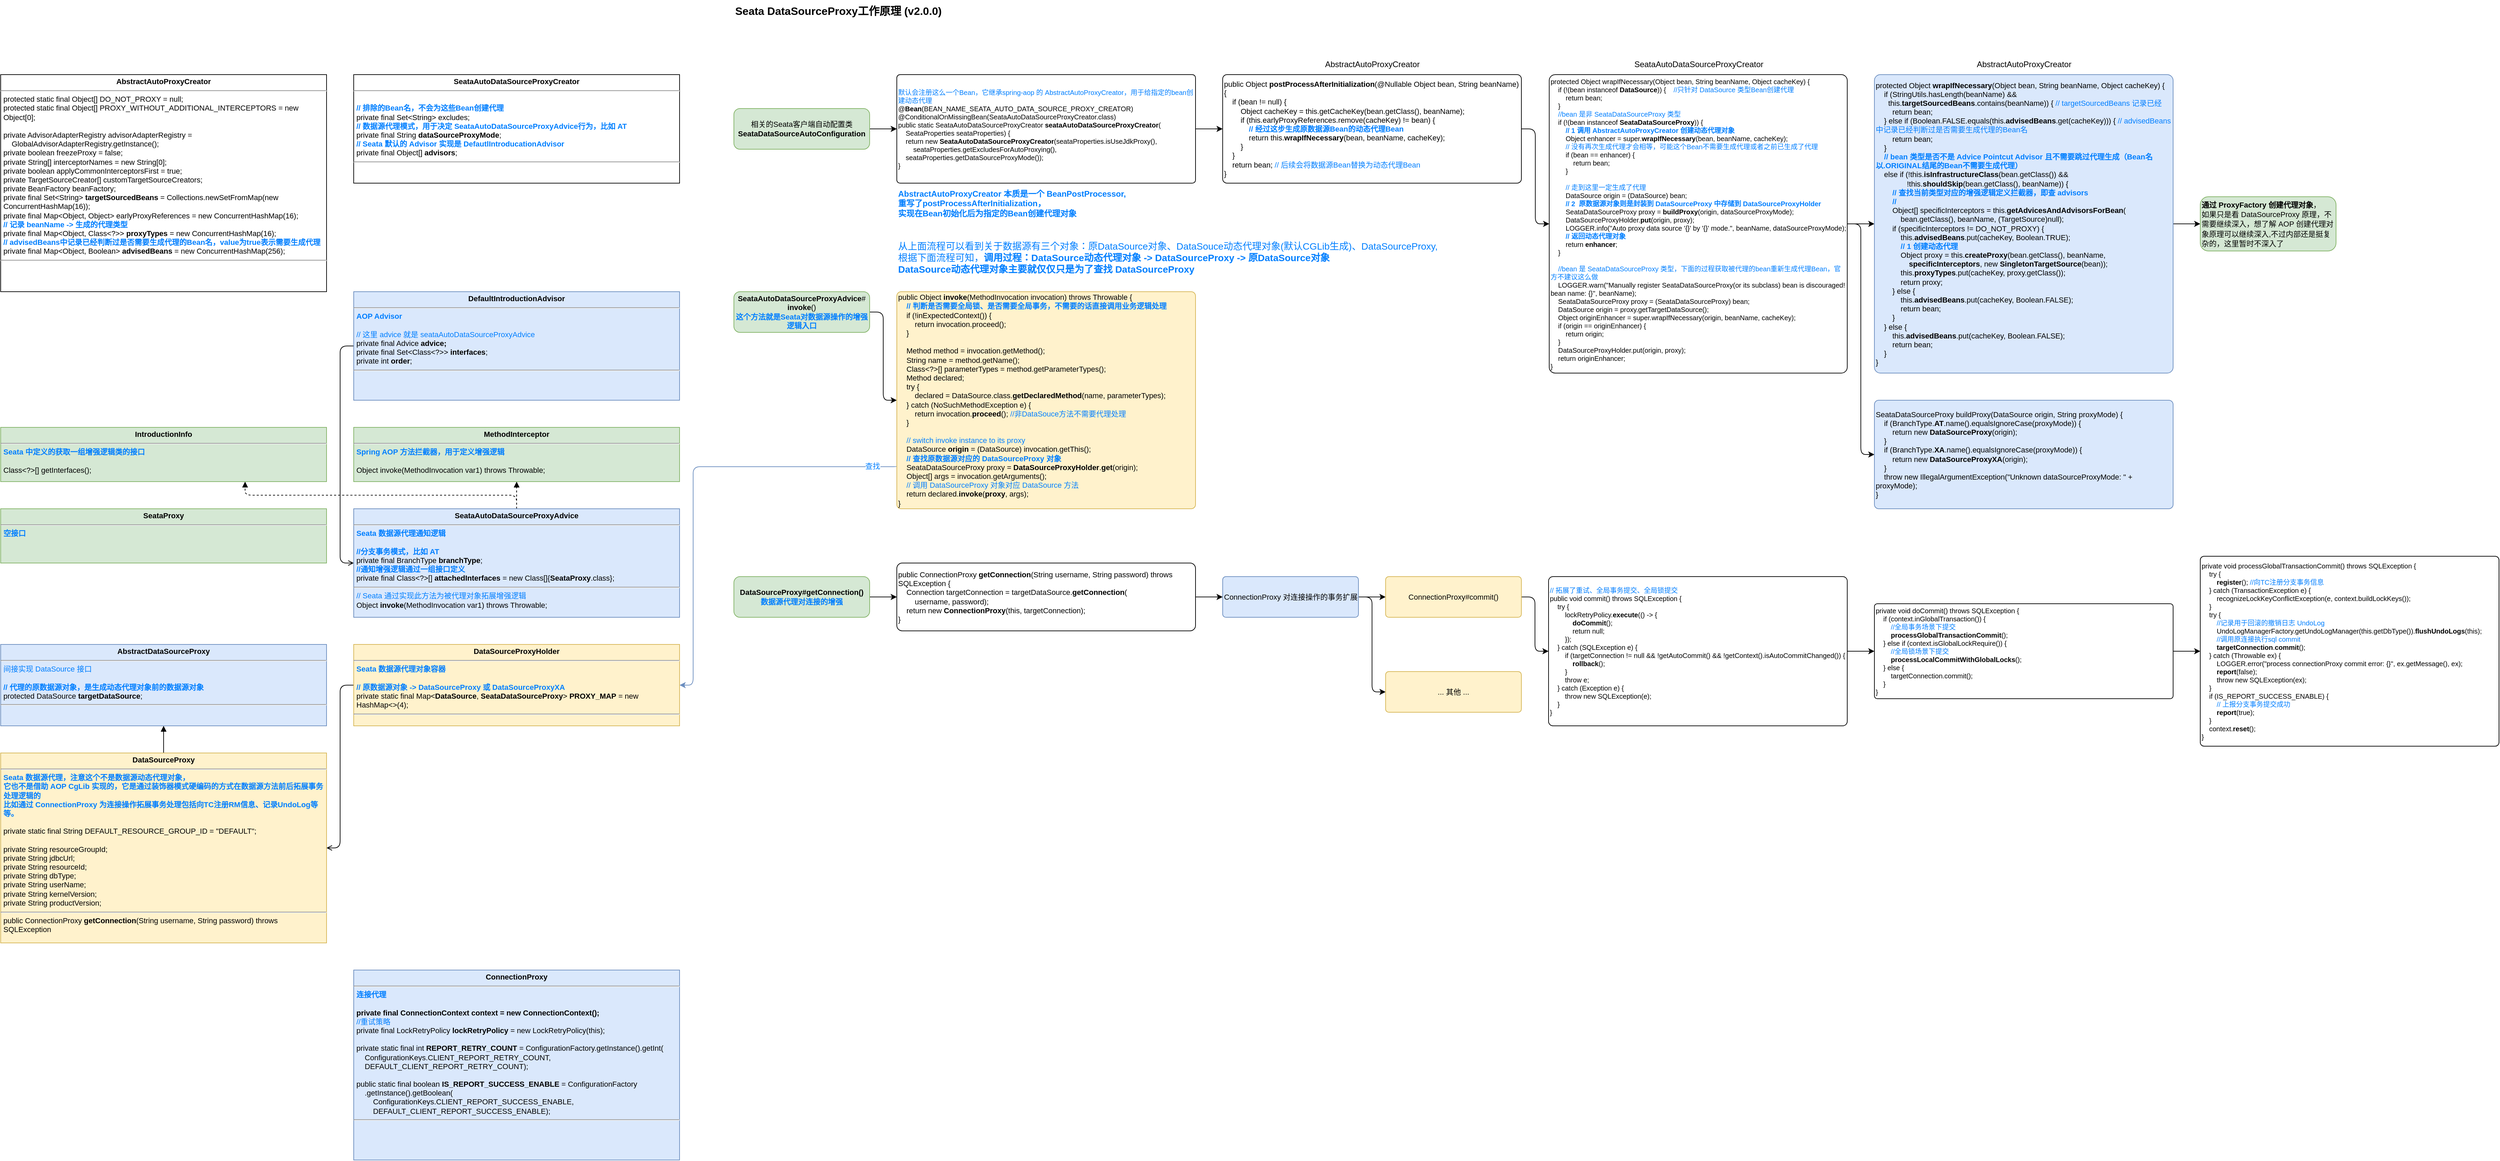<mxfile version="21.6.5" type="device">
  <diagram name="第 1 页" id="izBIhQpx-2ScXlvfTuXi">
    <mxGraphModel dx="3487" dy="1099" grid="1" gridSize="10" guides="1" tooltips="1" connect="1" arrows="1" fold="1" page="1" pageScale="1" pageWidth="827" pageHeight="1169" math="0" shadow="0">
      <root>
        <mxCell id="0" />
        <mxCell id="1" parent="0" />
        <mxCell id="eTmY12HWwnGh1onovJNR-1" value="&lt;font style=&quot;&quot;&gt;&lt;b style=&quot;font-size: 16px;&quot;&gt;Seata DataSourceProxy工作原理 (v2.0.0)&lt;/b&gt;&lt;br&gt;&lt;font style=&quot;font-size: 12px;&quot;&gt;&lt;br&gt;&lt;/font&gt;&lt;br&gt;&lt;/font&gt;" style="text;html=1;align=left;verticalAlign=top;resizable=0;points=[];autosize=1;strokeColor=none;fillColor=none;" vertex="1" parent="1">
          <mxGeometry x="40" y="10" width="330" height="60" as="geometry" />
        </mxCell>
        <mxCell id="eTmY12HWwnGh1onovJNR-4" value="" style="edgeStyle=orthogonalEdgeStyle;rounded=1;orthogonalLoop=1;jettySize=auto;html=1;" edge="1" parent="1" source="eTmY12HWwnGh1onovJNR-2" target="eTmY12HWwnGh1onovJNR-3">
          <mxGeometry relative="1" as="geometry" />
        </mxCell>
        <mxCell id="eTmY12HWwnGh1onovJNR-2" value="相关的Seata客户端自动配置类&lt;br style=&quot;font-size: 11px;&quot;&gt;&lt;b style=&quot;font-size: 11px;&quot;&gt;SeataDataSourceAutoConfiguration&lt;/b&gt;" style="rounded=1;whiteSpace=wrap;html=1;fillColor=#d5e8d4;strokeColor=#82b366;fontSize=11;" vertex="1" parent="1">
          <mxGeometry x="40" y="170" width="200" height="60" as="geometry" />
        </mxCell>
        <mxCell id="eTmY12HWwnGh1onovJNR-6" value="" style="edgeStyle=orthogonalEdgeStyle;rounded=1;orthogonalLoop=1;jettySize=auto;html=1;" edge="1" parent="1" source="eTmY12HWwnGh1onovJNR-3" target="eTmY12HWwnGh1onovJNR-5">
          <mxGeometry relative="1" as="geometry" />
        </mxCell>
        <mxCell id="eTmY12HWwnGh1onovJNR-3" value="&lt;div style=&quot;&quot;&gt;&lt;div style=&quot;&quot;&gt;&lt;font color=&quot;#007fff&quot;&gt;默认会注册这么一个Bean，它继承spring-aop 的 AbstractAutoProxyCreator，用于给指定的bean创建动态代理&lt;br&gt;&lt;/font&gt;&lt;/div&gt;&lt;div style=&quot;font-size: 10px;&quot;&gt;@&lt;b style=&quot;font-size: 10px;&quot;&gt;Bean&lt;/b&gt;(BEAN_NAME_SEATA_AUTO_DATA_SOURCE_PROXY_CREATOR)&lt;/div&gt;&lt;div style=&quot;font-size: 10px;&quot;&gt;@ConditionalOnMissingBean(SeataAutoDataSourceProxyCreator.class)&lt;/div&gt;&lt;div style=&quot;font-size: 10px;&quot;&gt;public static SeataAutoDataSourceProxyCreator &lt;b style=&quot;font-size: 10px;&quot;&gt;seataAutoDataSourceProxyCreator&lt;/b&gt;(&lt;br&gt;&lt;span style=&quot;&quot;&gt;&lt;span style=&quot;white-space: pre;&quot;&gt;&amp;nbsp;&amp;nbsp;&amp;nbsp;&amp;nbsp;&lt;/span&gt;&lt;/span&gt;SeataProperties seataProperties) {&lt;/div&gt;&lt;div style=&quot;font-size: 10px;&quot;&gt;&amp;nbsp; &amp;nbsp; return new &lt;b&gt;SeataAutoDataSourceProxyCreator&lt;/b&gt;(seataProperties.isUseJdkProxy(),&lt;/div&gt;&lt;div style=&quot;font-size: 10px;&quot;&gt;&amp;nbsp; &amp;nbsp; &amp;nbsp; &amp;nbsp; seataProperties.getExcludesForAutoProxying(), &lt;br&gt;&lt;span style=&quot;&quot;&gt;&lt;span style=&quot;white-space: pre;&quot;&gt;&amp;nbsp;&amp;nbsp;&amp;nbsp;&amp;nbsp;&lt;/span&gt;&lt;/span&gt;seataProperties.getDataSourceProxyMode());&lt;/div&gt;&lt;div style=&quot;font-size: 10px;&quot;&gt;}&lt;/div&gt;&lt;/div&gt;" style="rounded=1;whiteSpace=wrap;html=1;fontSize=10;align=left;arcSize=3;" vertex="1" parent="1">
          <mxGeometry x="280" y="120" width="440" height="160" as="geometry" />
        </mxCell>
        <mxCell id="eTmY12HWwnGh1onovJNR-10" value="" style="edgeStyle=orthogonalEdgeStyle;rounded=1;orthogonalLoop=1;jettySize=auto;html=1;" edge="1" parent="1" source="eTmY12HWwnGh1onovJNR-5" target="eTmY12HWwnGh1onovJNR-9">
          <mxGeometry relative="1" as="geometry" />
        </mxCell>
        <mxCell id="eTmY12HWwnGh1onovJNR-5" value="&lt;div style=&quot;border-color: var(--border-color); font-size: 11px;&quot;&gt;&lt;div style=&quot;border-color: var(--border-color); font-size: 11px;&quot;&gt;public Object &lt;b style=&quot;font-size: 11px;&quot;&gt;postProcessAfterInitialization&lt;/b&gt;(@Nullable Object bean, String beanName) {&lt;/div&gt;&lt;div style=&quot;border-color: var(--border-color); font-size: 11px;&quot;&gt;&amp;nbsp; &amp;nbsp; if (bean != null) {&lt;/div&gt;&lt;div style=&quot;border-color: var(--border-color); font-size: 11px;&quot;&gt;&amp;nbsp; &amp;nbsp; &amp;nbsp; &amp;nbsp; Object cacheKey = this.getCacheKey(bean.getClass(), beanName);&lt;/div&gt;&lt;div style=&quot;border-color: var(--border-color); font-size: 11px;&quot;&gt;&amp;nbsp; &amp;nbsp; &amp;nbsp; &amp;nbsp; if (this.earlyProxyReferences.remove(cacheKey) != bean) {&lt;/div&gt;&lt;div style=&quot;border-color: var(--border-color); font-size: 11px;&quot;&gt;&lt;b&gt;&lt;font color=&quot;#007fff&quot;&gt;&lt;span style=&quot;white-space: pre;&quot;&gt;&#x9;&lt;/span&gt;&amp;nbsp; &amp;nbsp; // 经过这步生成原数据源Bean的动态代理Bean&lt;/font&gt;&lt;/b&gt;&lt;br&gt;&lt;/div&gt;&lt;div style=&quot;border-color: var(--border-color); font-size: 11px;&quot;&gt;&amp;nbsp; &amp;nbsp; &amp;nbsp; &amp;nbsp; &amp;nbsp; &amp;nbsp; return this.&lt;b style=&quot;font-size: 11px;&quot;&gt;wrapIfNecessary&lt;/b&gt;(bean, beanName, cacheKey);&lt;/div&gt;&lt;div style=&quot;border-color: var(--border-color); font-size: 11px;&quot;&gt;&amp;nbsp; &amp;nbsp; &amp;nbsp; &amp;nbsp; }&lt;/div&gt;&lt;div style=&quot;border-color: var(--border-color); font-size: 11px;&quot;&gt;&amp;nbsp; &amp;nbsp; }&lt;/div&gt;&lt;div style=&quot;border-color: var(--border-color); font-size: 11px;&quot;&gt;&amp;nbsp; &amp;nbsp; return bean; &lt;font color=&quot;#007fff&quot;&gt;// 后续会将数据源Bean替换为动态代理Bean&lt;/font&gt;&lt;/div&gt;&lt;div style=&quot;border-color: var(--border-color); font-size: 11px;&quot;&gt;}&lt;/div&gt;&lt;/div&gt;" style="rounded=1;whiteSpace=wrap;html=1;align=left;arcSize=4;fontSize=11;" vertex="1" parent="1">
          <mxGeometry x="760" y="120" width="440" height="160" as="geometry" />
        </mxCell>
        <mxCell id="eTmY12HWwnGh1onovJNR-7" value="&lt;b&gt;&lt;font color=&quot;#007fff&quot;&gt;AbstractAutoProxyCreator 本质是一个 BeanPostProcessor,&amp;nbsp; &lt;br&gt;重写了postProcessAfterInitialization，&lt;br&gt;实现在Bean初始化后为指定的Bean创建代理对象&lt;/font&gt;&lt;/b&gt;" style="text;html=1;align=left;verticalAlign=middle;resizable=0;points=[];autosize=1;strokeColor=none;fillColor=none;" vertex="1" parent="1">
          <mxGeometry x="280" y="280" width="360" height="60" as="geometry" />
        </mxCell>
        <mxCell id="eTmY12HWwnGh1onovJNR-8" value="AbstractAutoProxyCreator" style="text;html=1;align=center;verticalAlign=middle;resizable=0;points=[];autosize=1;strokeColor=none;fillColor=none;" vertex="1" parent="1">
          <mxGeometry x="900" y="90" width="160" height="30" as="geometry" />
        </mxCell>
        <mxCell id="eTmY12HWwnGh1onovJNR-13" value="" style="edgeStyle=orthogonalEdgeStyle;rounded=1;orthogonalLoop=1;jettySize=auto;html=1;" edge="1" parent="1" source="eTmY12HWwnGh1onovJNR-9" target="eTmY12HWwnGh1onovJNR-12">
          <mxGeometry relative="1" as="geometry" />
        </mxCell>
        <mxCell id="eTmY12HWwnGh1onovJNR-21" style="edgeStyle=orthogonalEdgeStyle;rounded=1;orthogonalLoop=1;jettySize=auto;html=1;exitX=1;exitY=0.5;exitDx=0;exitDy=0;entryX=0;entryY=0.5;entryDx=0;entryDy=0;" edge="1" parent="1" source="eTmY12HWwnGh1onovJNR-9" target="eTmY12HWwnGh1onovJNR-19">
          <mxGeometry relative="1" as="geometry" />
        </mxCell>
        <mxCell id="eTmY12HWwnGh1onovJNR-9" value="&lt;div style=&quot;border-color: var(--border-color); font-size: 10px;&quot;&gt;&lt;div style=&quot;border-color: var(--border-color); font-size: 10px;&quot;&gt;&lt;div style=&quot;border-color: var(--border-color); font-size: 10px;&quot;&gt;protected Object wrapIfNecessary(Object bean, String beanName, Object cacheKey) {&lt;/div&gt;&lt;div style=&quot;border-color: var(--border-color); font-size: 10px;&quot;&gt;&amp;nbsp; &amp;nbsp; if (!(bean instanceof &lt;b style=&quot;font-size: 10px;&quot;&gt;DataSource&lt;/b&gt;)) {&amp;nbsp; &amp;nbsp; &lt;font color=&quot;#007fff&quot; style=&quot;font-size: 10px;&quot;&gt;//只针对 DataSource 类型Bean创建代理&lt;/font&gt;&lt;/div&gt;&lt;div style=&quot;border-color: var(--border-color); font-size: 10px;&quot;&gt;&amp;nbsp; &amp;nbsp; &amp;nbsp; &amp;nbsp; return bean;&lt;/div&gt;&lt;div style=&quot;border-color: var(--border-color); font-size: 10px;&quot;&gt;&amp;nbsp; &amp;nbsp; }&lt;/div&gt;&lt;div style=&quot;border-color: var(--border-color); font-size: 10px;&quot;&gt;&lt;font color=&quot;#007fff&quot; style=&quot;font-size: 10px;&quot;&gt;&amp;nbsp; &amp;nbsp; //bean 是非 SeataDataSourceProxy 类型&lt;/font&gt;&lt;/div&gt;&lt;div style=&quot;border-color: var(--border-color); font-size: 10px;&quot;&gt;&amp;nbsp; &amp;nbsp; if (!(bean instanceof &lt;b style=&quot;font-size: 10px;&quot;&gt;SeataDataSourceProxy&lt;/b&gt;)) {&lt;/div&gt;&lt;div style=&quot;border-color: var(--border-color); font-size: 10px;&quot;&gt;&lt;font color=&quot;#007fff&quot; style=&quot;font-size: 10px;&quot;&gt;&lt;b style=&quot;font-size: 10px;&quot;&gt;&amp;nbsp; &amp;nbsp; &amp;nbsp; &amp;nbsp; // 1 调用 AbstractAutoProxyCreator 创建动态代理对象&lt;/b&gt;&lt;/font&gt;&lt;/div&gt;&lt;div style=&quot;border-color: var(--border-color); font-size: 10px;&quot;&gt;&amp;nbsp; &amp;nbsp; &amp;nbsp; &amp;nbsp; Object enhancer = super.&lt;b style=&quot;font-size: 10px;&quot;&gt;wrapIfNecessary&lt;/b&gt;(bean, beanName, cacheKey);&lt;/div&gt;&lt;div style=&quot;border-color: var(--border-color); font-size: 10px;&quot;&gt;&lt;font color=&quot;#007fff&quot; style=&quot;font-size: 10px;&quot;&gt;&amp;nbsp; &amp;nbsp; &amp;nbsp; &amp;nbsp; // 没有再次生成代理才会相等，可能这个Bean不需要生成代理或者之前已生成了代理&lt;/font&gt;&lt;/div&gt;&lt;div style=&quot;border-color: var(--border-color); font-size: 10px;&quot;&gt;&amp;nbsp; &amp;nbsp; &amp;nbsp; &amp;nbsp; if (bean == enhancer) {&lt;/div&gt;&lt;div style=&quot;border-color: var(--border-color); font-size: 10px;&quot;&gt;&amp;nbsp; &amp;nbsp; &amp;nbsp; &amp;nbsp; &amp;nbsp; &amp;nbsp; return bean;&lt;/div&gt;&lt;div style=&quot;border-color: var(--border-color); font-size: 10px;&quot;&gt;&amp;nbsp; &amp;nbsp; &amp;nbsp; &amp;nbsp; }&lt;/div&gt;&lt;div style=&quot;border-color: var(--border-color); font-size: 10px;&quot;&gt;&lt;span style=&quot;background-color: initial; font-size: 10px;&quot;&gt;&lt;br style=&quot;font-size: 10px;&quot;&gt;&lt;/span&gt;&lt;/div&gt;&lt;div style=&quot;border-color: var(--border-color); font-size: 10px;&quot;&gt;&lt;span style=&quot;background-color: initial; font-size: 10px;&quot;&gt;&lt;font color=&quot;#007fff&quot; style=&quot;font-size: 10px;&quot;&gt;&lt;span style=&quot;white-space: pre; font-size: 10px;&quot;&gt;&#x9;&lt;/span&gt;// 走到这里一定生成了代理&lt;/font&gt;&lt;br style=&quot;font-size: 10px;&quot;&gt;&lt;/span&gt;&lt;/div&gt;&lt;div style=&quot;border-color: var(--border-color); font-size: 10px;&quot;&gt;&lt;span style=&quot;background-color: initial; font-size: 10px;&quot;&gt;&amp;nbsp; &amp;nbsp; &amp;nbsp; &amp;nbsp; DataSource origin = (DataSource) bean;&lt;/span&gt;&lt;br style=&quot;font-size: 10px;&quot;&gt;&lt;/div&gt;&lt;div style=&quot;border-color: var(--border-color); font-size: 10px;&quot;&gt;&lt;span style=&quot;font-size: 10px;&quot;&gt;&lt;span style=&quot;white-space: pre; font-size: 10px;&quot;&gt;&amp;nbsp;&lt;b style=&quot;font-size: 10px;&quot;&gt;&lt;font color=&quot;#007fff&quot; style=&quot;font-size: 10px;&quot;&gt;&amp;nbsp;&amp;nbsp;&amp;nbsp;&lt;/font&gt;&lt;/b&gt;&lt;/span&gt;&lt;/span&gt;&lt;b style=&quot;font-size: 10px;&quot;&gt;&lt;font color=&quot;#007fff&quot; style=&quot;font-size: 10px;&quot;&gt;&amp;nbsp; &amp;nbsp; // 2&amp;nbsp; 原数据源对象则是封装到 DataSourceProxy 中存储到 DataSourceProxyHolder&lt;/font&gt;&lt;/b&gt;&lt;/div&gt;&lt;div style=&quot;border-color: var(--border-color); font-size: 10px;&quot;&gt;&amp;nbsp; &amp;nbsp; &amp;nbsp; &amp;nbsp; SeataDataSourceProxy proxy = &lt;b style=&quot;font-size: 10px;&quot;&gt;buildProxy&lt;/b&gt;(origin, dataSourceProxyMode);&lt;/div&gt;&lt;div style=&quot;border-color: var(--border-color); font-size: 10px;&quot;&gt;&amp;nbsp; &amp;nbsp; &amp;nbsp; &amp;nbsp; DataSourceProxyHolder.&lt;b&gt;put&lt;/b&gt;(origin, proxy);&lt;/div&gt;&lt;div style=&quot;border-color: var(--border-color); font-size: 10px;&quot;&gt;&amp;nbsp; &amp;nbsp; &amp;nbsp; &amp;nbsp; LOGGER.info(&quot;Auto proxy data source &#39;{}&#39; by &#39;{}&#39; mode.&quot;, beanName, dataSourceProxyMode);&lt;/div&gt;&lt;div style=&quot;border-color: var(--border-color); font-size: 10px;&quot;&gt;&lt;b style=&quot;font-size: 10px;&quot;&gt;&lt;font color=&quot;#007fff&quot; style=&quot;font-size: 10px;&quot;&gt;&lt;span style=&quot;white-space: pre; font-size: 10px;&quot;&gt;&#x9;&lt;/span&gt;// 返回动态代理对象&lt;/font&gt;&lt;/b&gt;&lt;br style=&quot;font-size: 10px;&quot;&gt;&lt;/div&gt;&lt;div style=&quot;border-color: var(--border-color); font-size: 10px;&quot;&gt;&amp;nbsp; &amp;nbsp; &amp;nbsp; &amp;nbsp; return &lt;b style=&quot;font-size: 10px;&quot;&gt;enhancer&lt;/b&gt;;&lt;/div&gt;&lt;div style=&quot;border-color: var(--border-color); font-size: 10px;&quot;&gt;&amp;nbsp; &amp;nbsp; }&lt;/div&gt;&lt;div style=&quot;border-color: var(--border-color); font-size: 10px;&quot;&gt;&lt;br style=&quot;font-size: 10px;&quot;&gt;&lt;/div&gt;&lt;div style=&quot;border-color: var(--border-color); font-size: 10px;&quot;&gt;&amp;nbsp; &amp;nbsp; &lt;font color=&quot;#007fff&quot; style=&quot;font-size: 10px;&quot;&gt;//bean 是 SeataDataSourceProxy 类型，下面的过程获取被代理的bean重新生成代理Bean，官方不建议这么做&lt;/font&gt;&lt;/div&gt;&lt;div style=&quot;border-color: var(--border-color); font-size: 10px;&quot;&gt;&amp;nbsp; &amp;nbsp; LOGGER.warn(&quot;Manually register SeataDataSourceProxy(or its subclass) bean is discouraged! bean name: {}&quot;, beanName);&lt;/div&gt;&lt;div style=&quot;border-color: var(--border-color); font-size: 10px;&quot;&gt;&amp;nbsp; &amp;nbsp; SeataDataSourceProxy proxy = (SeataDataSourceProxy) bean;&lt;/div&gt;&lt;div style=&quot;border-color: var(--border-color); font-size: 10px;&quot;&gt;&amp;nbsp; &amp;nbsp; DataSource origin = proxy.getTargetDataSource();&lt;/div&gt;&lt;div style=&quot;border-color: var(--border-color); font-size: 10px;&quot;&gt;&amp;nbsp; &amp;nbsp; Object originEnhancer = super.wrapIfNecessary(origin, beanName, cacheKey);&lt;/div&gt;&lt;div style=&quot;border-color: var(--border-color); font-size: 10px;&quot;&gt;&amp;nbsp; &amp;nbsp; if (origin == originEnhancer) {&lt;/div&gt;&lt;div style=&quot;border-color: var(--border-color); font-size: 10px;&quot;&gt;&amp;nbsp; &amp;nbsp; &amp;nbsp; &amp;nbsp; return origin;&lt;/div&gt;&lt;div style=&quot;border-color: var(--border-color); font-size: 10px;&quot;&gt;&amp;nbsp; &amp;nbsp; }&lt;/div&gt;&lt;div style=&quot;border-color: var(--border-color); font-size: 10px;&quot;&gt;&amp;nbsp; &amp;nbsp; DataSourceProxyHolder.put(origin, proxy);&lt;/div&gt;&lt;div style=&quot;border-color: var(--border-color); font-size: 10px;&quot;&gt;&amp;nbsp; &amp;nbsp; return originEnhancer;&lt;/div&gt;&lt;div style=&quot;border-color: var(--border-color); font-size: 10px;&quot;&gt;}&lt;/div&gt;&lt;/div&gt;&lt;/div&gt;" style="rounded=1;whiteSpace=wrap;html=1;align=left;arcSize=2;fontSize=10;" vertex="1" parent="1">
          <mxGeometry x="1241" y="120" width="439" height="440" as="geometry" />
        </mxCell>
        <mxCell id="eTmY12HWwnGh1onovJNR-11" value="SeataAutoDataSourceProxyCreator" style="text;html=1;align=center;verticalAlign=middle;resizable=0;points=[];autosize=1;strokeColor=none;fillColor=none;" vertex="1" parent="1">
          <mxGeometry x="1356" y="90" width="210" height="30" as="geometry" />
        </mxCell>
        <mxCell id="eTmY12HWwnGh1onovJNR-18" style="edgeStyle=orthogonalEdgeStyle;rounded=1;orthogonalLoop=1;jettySize=auto;html=1;exitX=1;exitY=0.5;exitDx=0;exitDy=0;" edge="1" parent="1" source="eTmY12HWwnGh1onovJNR-12" target="eTmY12HWwnGh1onovJNR-17">
          <mxGeometry relative="1" as="geometry" />
        </mxCell>
        <mxCell id="eTmY12HWwnGh1onovJNR-12" value="&lt;div style=&quot;border-color: var(--border-color);&quot;&gt;&lt;div style=&quot;border-color: var(--border-color);&quot;&gt;&lt;div style=&quot;border-color: var(--border-color);&quot;&gt;&lt;div style=&quot;border-color: var(--border-color);&quot;&gt;&lt;div style=&quot;border-color: var(--border-color);&quot;&gt;protected Object &lt;b&gt;wrapIfNecessary&lt;/b&gt;(Object bean, String beanName, Object cacheKey) {&lt;/div&gt;&lt;div style=&quot;border-color: var(--border-color);&quot;&gt;&amp;nbsp; &amp;nbsp; if (StringUtils.hasLength(beanName) &amp;amp;&amp;amp;&lt;br&gt;&amp;nbsp; &lt;span style=&quot;&quot;&gt;&lt;span style=&quot;&quot;&gt;&amp;nbsp;&amp;nbsp;&amp;nbsp;&amp;nbsp;&lt;/span&gt;&lt;/span&gt;this.&lt;b&gt;targetSourcedBeans&lt;/b&gt;.contains(beanName)) { &lt;font color=&quot;#007fff&quot;&gt;// targetSourcedBeans 记录已经&lt;/font&gt;&lt;/div&gt;&lt;div style=&quot;border-color: var(--border-color);&quot;&gt;&amp;nbsp; &amp;nbsp; &amp;nbsp; &amp;nbsp; return bean;&lt;/div&gt;&lt;div style=&quot;border-color: var(--border-color);&quot;&gt;&amp;nbsp; &amp;nbsp; } else if (Boolean.FALSE.equals(this.&lt;b&gt;advisedBeans&lt;/b&gt;.get(cacheKey))) { &lt;font color=&quot;#007fff&quot;&gt;// advisedBeans中记录已经判断过是否需要生成代理的Bean名&lt;/font&gt;&lt;/div&gt;&lt;div style=&quot;border-color: var(--border-color);&quot;&gt;&amp;nbsp; &amp;nbsp; &amp;nbsp; &amp;nbsp; return bean;&lt;/div&gt;&lt;div style=&quot;border-color: var(--border-color);&quot;&gt;&amp;nbsp; &amp;nbsp; } &lt;br&gt;&lt;b&gt;&lt;font color=&quot;#007fff&quot;&gt;&amp;nbsp; &amp;nbsp; // bean 类型是否不是 Advice Pointcut Advisor 且不需要跳过代理生成（Bean名以.&lt;/font&gt;&lt;/b&gt;&lt;font color=&quot;#007fff&quot;&gt;&lt;b&gt;ORIGINAL结尾的Bean不需要生成代理&lt;/b&gt;&lt;/font&gt;&lt;b style=&quot;background-color: initial;&quot;&gt;&lt;font color=&quot;#007fff&quot;&gt;）&lt;/font&gt;&lt;/b&gt;&lt;/div&gt;&lt;div style=&quot;border-color: var(--border-color);&quot;&gt;&amp;nbsp; &amp;nbsp; else if (!this.&lt;b&gt;isInfrastructureClass&lt;/b&gt;(bean.getClass()) &amp;amp;&amp;amp; &lt;br&gt;&amp;nbsp; &amp;nbsp; &amp;nbsp; &amp;nbsp; &amp;nbsp; &amp;nbsp; &amp;nbsp; &amp;nbsp;!this.&lt;b&gt;shouldSkip&lt;/b&gt;(bean.getClass(), beanName)) {&lt;/div&gt;&lt;div style=&quot;border-color: var(--border-color);&quot;&gt;&lt;font color=&quot;#007fff&quot;&gt;&lt;b&gt;&lt;span style=&quot;white-space: pre;&quot;&gt;&#x9;&lt;/span&gt;// 查找当前类型对应的增强逻辑定义拦截器，即查 advisors&lt;/b&gt;&lt;/font&gt;&lt;br&gt;&lt;/div&gt;&lt;div style=&quot;border-color: var(--border-color);&quot;&gt;&lt;font color=&quot;#007fff&quot;&gt;&lt;b&gt;&lt;span style=&quot;white-space: pre;&quot;&gt;&#x9;&lt;/span&gt;//&amp;nbsp;&lt;br&gt;&lt;/b&gt;&lt;/font&gt;&lt;/div&gt;&lt;div style=&quot;border-color: var(--border-color);&quot;&gt;&amp;nbsp; &amp;nbsp; &amp;nbsp; &amp;nbsp; Object[] specificInterceptors = this.&lt;b&gt;getAdvicesAndAdvisorsForBean&lt;/b&gt;(&lt;br&gt;&lt;span style=&quot;white-space: pre;&quot;&gt;&#x9;&lt;/span&gt;&amp;nbsp; &amp;nbsp; bean.getClass(), beanName, (TargetSource)null);&lt;/div&gt;&lt;div style=&quot;border-color: var(--border-color);&quot;&gt;&amp;nbsp; &amp;nbsp; &amp;nbsp; &amp;nbsp; if (specificInterceptors != DO_NOT_PROXY) {&lt;/div&gt;&lt;div style=&quot;border-color: var(--border-color);&quot;&gt;&amp;nbsp; &amp;nbsp; &amp;nbsp; &amp;nbsp; &amp;nbsp; &amp;nbsp; this.&lt;b&gt;advisedBeans&lt;/b&gt;.put(cacheKey, Boolean.TRUE);&lt;/div&gt;&lt;div style=&quot;border-color: var(--border-color);&quot;&gt;&lt;b&gt;&lt;font color=&quot;#007fff&quot;&gt;&lt;span style=&quot;white-space: pre;&quot;&gt;&#x9;&lt;/span&gt;&amp;nbsp; &amp;nbsp; // 1 创建动态代理&lt;/font&gt;&lt;/b&gt;&lt;br&gt;&lt;/div&gt;&lt;div style=&quot;border-color: var(--border-color);&quot;&gt;&amp;nbsp; &amp;nbsp; &amp;nbsp; &amp;nbsp; &amp;nbsp; &amp;nbsp; Object proxy = this.&lt;b&gt;createProxy&lt;/b&gt;(bean.getClass(), beanName, &lt;br&gt;&lt;span style=&quot;white-space: pre;&quot;&gt;&#x9;&lt;/span&gt;&amp;nbsp; &amp;nbsp; &amp;nbsp; &amp;nbsp; &lt;b&gt;specificInterceptors&lt;/b&gt;, new &lt;b&gt;SingletonTargetSource&lt;/b&gt;(bean));&lt;/div&gt;&lt;div style=&quot;border-color: var(--border-color);&quot;&gt;&amp;nbsp; &amp;nbsp; &amp;nbsp; &amp;nbsp; &amp;nbsp; &amp;nbsp; this.&lt;b&gt;proxyTypes&lt;/b&gt;.put(cacheKey, proxy.getClass());&lt;/div&gt;&lt;div style=&quot;border-color: var(--border-color);&quot;&gt;&amp;nbsp; &amp;nbsp; &amp;nbsp; &amp;nbsp; &amp;nbsp; &amp;nbsp; return proxy;&lt;/div&gt;&lt;div style=&quot;border-color: var(--border-color);&quot;&gt;&amp;nbsp; &amp;nbsp; &amp;nbsp; &amp;nbsp; } else {&lt;/div&gt;&lt;div style=&quot;border-color: var(--border-color);&quot;&gt;&amp;nbsp; &amp;nbsp; &amp;nbsp; &amp;nbsp; &amp;nbsp; &amp;nbsp; this.&lt;b&gt;advisedBeans&lt;/b&gt;.put(cacheKey, Boolean.FALSE);&lt;/div&gt;&lt;div style=&quot;border-color: var(--border-color);&quot;&gt;&amp;nbsp; &amp;nbsp; &amp;nbsp; &amp;nbsp; &amp;nbsp; &amp;nbsp; return bean;&lt;/div&gt;&lt;div style=&quot;border-color: var(--border-color);&quot;&gt;&amp;nbsp; &amp;nbsp; &amp;nbsp; &amp;nbsp; }&lt;/div&gt;&lt;div style=&quot;border-color: var(--border-color);&quot;&gt;&amp;nbsp; &amp;nbsp; } else {&lt;/div&gt;&lt;div style=&quot;border-color: var(--border-color);&quot;&gt;&amp;nbsp; &amp;nbsp; &amp;nbsp; &amp;nbsp; this.&lt;b&gt;advisedBeans&lt;/b&gt;.put(cacheKey, Boolean.FALSE);&lt;/div&gt;&lt;div style=&quot;border-color: var(--border-color);&quot;&gt;&amp;nbsp; &amp;nbsp; &amp;nbsp; &amp;nbsp; return bean;&lt;/div&gt;&lt;div style=&quot;border-color: var(--border-color);&quot;&gt;&amp;nbsp; &amp;nbsp; }&lt;/div&gt;&lt;div style=&quot;border-color: var(--border-color);&quot;&gt;}&lt;/div&gt;&lt;/div&gt;&lt;/div&gt;&lt;/div&gt;&lt;/div&gt;" style="rounded=1;whiteSpace=wrap;html=1;align=left;arcSize=2;fontSize=11;fillColor=#dae8fc;strokeColor=#6c8ebf;" vertex="1" parent="1">
          <mxGeometry x="1720" y="120" width="440" height="440" as="geometry" />
        </mxCell>
        <mxCell id="eTmY12HWwnGh1onovJNR-14" value="AbstractAutoProxyCreator" style="text;html=1;align=center;verticalAlign=middle;resizable=0;points=[];autosize=1;strokeColor=none;fillColor=none;" vertex="1" parent="1">
          <mxGeometry x="1860" y="90" width="160" height="30" as="geometry" />
        </mxCell>
        <mxCell id="eTmY12HWwnGh1onovJNR-17" value="&lt;font style=&quot;font-size: 11px;&quot;&gt;&lt;b&gt;通过 ProxyFactory 创建代理对象&lt;/b&gt;，&lt;br&gt;如果只是看 DataSourceProxy 原理，不需要继续深入，想了解 AOP 创建代理对象原理可以继续深入,不过内部还是挺复杂的，这里暂时不深入了&lt;/font&gt;" style="rounded=1;whiteSpace=wrap;html=1;align=left;fillColor=#d5e8d4;strokeColor=#82b366;" vertex="1" parent="1">
          <mxGeometry x="2200" y="300" width="200" height="80" as="geometry" />
        </mxCell>
        <mxCell id="eTmY12HWwnGh1onovJNR-19" value="&lt;div style=&quot;border-color: var(--border-color);&quot;&gt;&lt;div style=&quot;border-color: var(--border-color);&quot;&gt;&lt;div style=&quot;border-color: var(--border-color);&quot;&gt;&lt;div style=&quot;border-color: var(--border-color);&quot;&gt;&lt;div style=&quot;border-color: var(--border-color);&quot;&gt;&lt;div style=&quot;border-color: var(--border-color);&quot;&gt;&lt;div style=&quot;border-color: var(--border-color);&quot;&gt;SeataDataSourceProxy buildProxy(DataSource origin, String proxyMode) {&lt;/div&gt;&lt;div style=&quot;border-color: var(--border-color);&quot;&gt;&amp;nbsp; &amp;nbsp; if (BranchType.&lt;b&gt;AT&lt;/b&gt;.name().equalsIgnoreCase(proxyMode)) {&lt;/div&gt;&lt;div style=&quot;border-color: var(--border-color);&quot;&gt;&amp;nbsp; &amp;nbsp; &amp;nbsp; &amp;nbsp; return new &lt;b&gt;DataSourceProxy&lt;/b&gt;(origin);&lt;/div&gt;&lt;div style=&quot;border-color: var(--border-color);&quot;&gt;&amp;nbsp; &amp;nbsp; }&lt;/div&gt;&lt;div style=&quot;border-color: var(--border-color);&quot;&gt;&amp;nbsp; &amp;nbsp; if (BranchType.&lt;b&gt;XA&lt;/b&gt;.name().equalsIgnoreCase(proxyMode)) {&lt;/div&gt;&lt;div style=&quot;border-color: var(--border-color);&quot;&gt;&amp;nbsp; &amp;nbsp; &amp;nbsp; &amp;nbsp; return new &lt;b&gt;DataSourceProxyXA&lt;/b&gt;(origin);&lt;/div&gt;&lt;div style=&quot;border-color: var(--border-color);&quot;&gt;&amp;nbsp; &amp;nbsp; }&lt;/div&gt;&lt;div style=&quot;border-color: var(--border-color);&quot;&gt;&amp;nbsp; &amp;nbsp; throw new IllegalArgumentException(&quot;Unknown dataSourceProxyMode: &quot; + proxyMode);&lt;/div&gt;&lt;div style=&quot;border-color: var(--border-color);&quot;&gt;}&lt;/div&gt;&lt;/div&gt;&lt;/div&gt;&lt;/div&gt;&lt;/div&gt;&lt;/div&gt;&lt;/div&gt;" style="rounded=1;whiteSpace=wrap;html=1;align=left;arcSize=4;fontSize=11;fillColor=#dae8fc;strokeColor=#6c8ebf;" vertex="1" parent="1">
          <mxGeometry x="1720" y="600" width="440" height="160" as="geometry" />
        </mxCell>
        <mxCell id="eTmY12HWwnGh1onovJNR-24" value="&lt;p style=&quot;margin: 4px 0px 0px; text-align: center;&quot;&gt;&lt;b&gt;AbstractAutoProxyCreator&lt;/b&gt;&lt;br&gt;&lt;/p&gt;&lt;hr style=&quot;font-size: 11px;&quot;&gt;&lt;p style=&quot;margin: 0px 0px 0px 4px; font-size: 11px;&quot;&gt;protected static final Object[] DO_NOT_PROXY = null;&lt;/p&gt;&lt;p style=&quot;margin: 0px 0px 0px 4px; font-size: 11px;&quot;&gt;protected static final Object[] PROXY_WITHOUT_ADDITIONAL_INTERCEPTORS = new Object[0];&lt;/p&gt;&lt;p style=&quot;margin: 0px 0px 0px 4px; font-size: 11px;&quot;&gt;&lt;br style=&quot;font-size: 11px;&quot;&gt;&lt;/p&gt;&lt;p style=&quot;margin: 0px 0px 0px 4px; font-size: 11px;&quot;&gt;private AdvisorAdapterRegistry advisorAdapterRegistry = &lt;br&gt;&amp;nbsp; &amp;nbsp; GlobalAdvisorAdapterRegistry.getInstance();&lt;/p&gt;&lt;p style=&quot;margin: 0px 0px 0px 4px; font-size: 11px;&quot;&gt;private boolean freezeProxy = false;&lt;/p&gt;&lt;p style=&quot;margin: 0px 0px 0px 4px; font-size: 11px;&quot;&gt;private String[] interceptorNames = new String[0];&lt;/p&gt;&lt;p style=&quot;margin: 0px 0px 0px 4px; font-size: 11px;&quot;&gt;private boolean applyCommonInterceptorsFirst = true;&lt;/p&gt;&lt;p style=&quot;margin: 0px 0px 0px 4px; font-size: 11px;&quot;&gt;private TargetSourceCreator[] customTargetSourceCreators;&lt;/p&gt;&lt;p style=&quot;margin: 0px 0px 0px 4px; font-size: 11px;&quot;&gt;private BeanFactory beanFactory;&lt;/p&gt;&lt;p style=&quot;margin: 0px 0px 0px 4px; font-size: 11px;&quot;&gt;private final Set&amp;lt;String&amp;gt; &lt;b&gt;targetSourcedBeans&lt;/b&gt; = Collections.newSetFromMap(new ConcurrentHashMap(16));&lt;/p&gt;&lt;p style=&quot;margin: 0px 0px 0px 4px; font-size: 11px;&quot;&gt;private final Map&amp;lt;Object, Object&amp;gt; earlyProxyReferences = new ConcurrentHashMap(16);&lt;/p&gt;&lt;p style=&quot;margin: 0px 0px 0px 4px; font-size: 11px;&quot;&gt;&lt;font color=&quot;#007fff&quot;&gt;&lt;b&gt;// 记录 beanName -&amp;gt; 生成的代理类型&lt;/b&gt;&lt;/font&gt;&lt;/p&gt;&lt;p style=&quot;margin: 0px 0px 0px 4px; font-size: 11px;&quot;&gt;private final Map&amp;lt;Object, Class&amp;lt;?&amp;gt;&amp;gt; &lt;b&gt;proxyTypes&lt;/b&gt; = new ConcurrentHashMap(16);&lt;/p&gt;&lt;p style=&quot;margin: 0px 0px 0px 4px; font-size: 11px;&quot;&gt;&lt;b&gt;&lt;font color=&quot;#007fff&quot;&gt;// advisedBeans中记录已经判断过是否需要生成代理的Bean名，value为true表示需要生成代理&lt;/font&gt;&lt;/b&gt;&lt;/p&gt;&lt;p style=&quot;margin: 0px 0px 0px 4px; font-size: 11px;&quot;&gt;private final Map&amp;lt;Object, Boolean&amp;gt; &lt;b&gt;advisedBeans&lt;/b&gt; = new ConcurrentHashMap(256);&lt;/p&gt;&lt;hr style=&quot;font-size: 11px;&quot;&gt;&lt;p style=&quot;margin: 0px 0px 0px 4px; font-size: 11px;&quot;&gt;&lt;br&gt;&lt;/p&gt;" style="verticalAlign=top;align=left;overflow=fill;fontSize=11;fontFamily=Helvetica;html=1;whiteSpace=wrap;" vertex="1" parent="1">
          <mxGeometry x="-1040" y="120" width="480" height="320" as="geometry" />
        </mxCell>
        <mxCell id="eTmY12HWwnGh1onovJNR-25" value="&lt;p style=&quot;margin: 4px 0px 0px; text-align: center;&quot;&gt;SeataAutoDataSourceProxyCreator&lt;br&gt;&lt;/p&gt;&lt;hr style=&quot;font-size: 11px;&quot;&gt;&lt;p style=&quot;border-color: var(--border-color); font-weight: 400; margin: 0px 0px 0px 4px;&quot;&gt;&lt;br&gt;&lt;/p&gt;&lt;p style=&quot;border-color: var(--border-color); margin: 0px 0px 0px 4px;&quot;&gt;&lt;font color=&quot;#007fff&quot;&gt;// 排除的Bean名，不会为这些Bean创建代理&lt;/font&gt;&lt;/p&gt;&lt;p style=&quot;border-color: var(--border-color); font-weight: 400; margin: 0px 0px 0px 4px;&quot;&gt;private final Set&amp;lt;String&amp;gt; excludes;&lt;/p&gt;&lt;p style=&quot;border-color: var(--border-color); margin: 0px 0px 0px 4px;&quot;&gt;&lt;font color=&quot;#007fff&quot;&gt;// 数据源代理模式，用于决定 SeataAutoDataSourceProxyAdvice行为&lt;/font&gt;&lt;font color=&quot;#007fff&quot;&gt;，比如 AT&lt;/font&gt;&lt;/p&gt;&lt;p style=&quot;border-color: var(--border-color); margin: 0px 0px 0px 4px;&quot;&gt;&lt;span style=&quot;font-weight: 400;&quot;&gt;private final String &lt;/span&gt;dataSourceProxyMode&lt;span style=&quot;font-weight: 400;&quot;&gt;;&lt;/span&gt;&lt;/p&gt;&lt;p style=&quot;border-color: var(--border-color); margin: 0px 0px 0px 4px;&quot;&gt;&lt;font style=&quot;&quot; color=&quot;#007fff&quot;&gt;// Seata 默认的 Advisor 实现是 DefautlIntroducationAdvisor&lt;/font&gt;&lt;/p&gt;&lt;p style=&quot;border-color: var(--border-color); margin: 0px 0px 0px 4px;&quot;&gt;&lt;span style=&quot;font-weight: 400;&quot;&gt;private final Object[] &lt;/span&gt;advisors&lt;span style=&quot;font-weight: 400;&quot;&gt;;&lt;/span&gt;&lt;/p&gt;&lt;hr style=&quot;font-size: 11px;&quot;&gt;&lt;p style=&quot;margin: 0px 0px 0px 4px; font-size: 11px;&quot;&gt;&lt;br&gt;&lt;/p&gt;" style="verticalAlign=top;align=left;overflow=fill;fontSize=11;fontFamily=Helvetica;html=1;whiteSpace=wrap;fontStyle=1" vertex="1" parent="1">
          <mxGeometry x="-520" y="120" width="480" height="160" as="geometry" />
        </mxCell>
        <mxCell id="eTmY12HWwnGh1onovJNR-30" style="edgeStyle=orthogonalEdgeStyle;rounded=1;orthogonalLoop=1;jettySize=auto;html=1;exitX=0.5;exitY=0;exitDx=0;exitDy=0;endArrow=block;endFill=1;dashed=1;" edge="1" parent="1" source="eTmY12HWwnGh1onovJNR-26" target="eTmY12HWwnGh1onovJNR-28">
          <mxGeometry relative="1" as="geometry" />
        </mxCell>
        <mxCell id="eTmY12HWwnGh1onovJNR-31" style="edgeStyle=orthogonalEdgeStyle;rounded=1;orthogonalLoop=1;jettySize=auto;html=1;exitX=0.5;exitY=0;exitDx=0;exitDy=0;endArrow=block;endFill=1;dashed=1;entryX=0.75;entryY=1;entryDx=0;entryDy=0;" edge="1" parent="1" source="eTmY12HWwnGh1onovJNR-26" target="eTmY12HWwnGh1onovJNR-29">
          <mxGeometry relative="1" as="geometry" />
        </mxCell>
        <mxCell id="eTmY12HWwnGh1onovJNR-26" value="&lt;p style=&quot;margin: 4px 0px 0px; text-align: center;&quot;&gt;SeataAutoDataSourceProxyAdvice&lt;br&gt;&lt;/p&gt;&lt;hr style=&quot;font-size: 11px;&quot;&gt;&lt;p style=&quot;border-color: var(--border-color); margin: 0px 0px 0px 4px;&quot;&gt;&lt;font color=&quot;#007fff&quot;&gt;Seata 数据源代理通知逻辑&lt;/font&gt;&lt;/p&gt;&lt;p style=&quot;border-color: var(--border-color); margin: 0px 0px 0px 4px;&quot;&gt;&lt;br&gt;&lt;/p&gt;&lt;p style=&quot;border-color: var(--border-color); margin: 0px 0px 0px 4px;&quot;&gt;&lt;font color=&quot;#007fff&quot;&gt;//分支事务模式，比如 AT&lt;/font&gt;&lt;/p&gt;&lt;p style=&quot;border-color: var(--border-color); margin: 0px 0px 0px 4px;&quot;&gt;&lt;span style=&quot;font-weight: 400;&quot;&gt;private final BranchType &lt;/span&gt;branchType&lt;span style=&quot;font-weight: 400;&quot;&gt;;&lt;/span&gt;&lt;/p&gt;&lt;p style=&quot;border-color: var(--border-color); margin: 0px 0px 0px 4px;&quot;&gt;&lt;font color=&quot;#007fff&quot;&gt;//通知增强逻辑通过一组接口定义&lt;/font&gt;&lt;/p&gt;&lt;p style=&quot;border-color: var(--border-color); margin: 0px 0px 0px 4px;&quot;&gt;&lt;span style=&quot;background-color: initial; font-weight: 400;&quot;&gt;private final Class&amp;lt;?&amp;gt;[] &lt;/span&gt;&lt;span style=&quot;background-color: initial;&quot;&gt;attachedInterfaces&lt;/span&gt;&lt;span style=&quot;background-color: initial; font-weight: 400;&quot;&gt; = new Class[]{&lt;/span&gt;&lt;span style=&quot;background-color: initial;&quot;&gt;SeataProxy&lt;/span&gt;&lt;span style=&quot;background-color: initial; font-weight: 400;&quot;&gt;.class};&lt;/span&gt;&lt;/p&gt;&lt;hr style=&quot;font-size: 11px;&quot;&gt;&lt;p style=&quot;margin: 0px 0px 0px 4px;&quot;&gt;&lt;span style=&quot;font-weight: normal;&quot;&gt;&lt;font color=&quot;#007fff&quot;&gt;// Seata 通过实现此方法为被代理对象拓展增强逻辑&lt;/font&gt;&lt;/span&gt;&lt;/p&gt;&lt;p style=&quot;margin: 0px 0px 0px 4px;&quot;&gt;&lt;span style=&quot;font-weight: normal;&quot;&gt;Object &lt;/span&gt;invoke&lt;span style=&quot;font-weight: normal;&quot;&gt;(MethodInvocation var1) throws Throwable;&lt;/span&gt;&lt;br&gt;&lt;/p&gt;" style="verticalAlign=top;align=left;overflow=fill;fontSize=11;fontFamily=Helvetica;html=1;whiteSpace=wrap;fontStyle=1;fillColor=#dae8fc;strokeColor=#6c8ebf;" vertex="1" parent="1">
          <mxGeometry x="-520" y="760" width="480" height="160" as="geometry" />
        </mxCell>
        <mxCell id="eTmY12HWwnGh1onovJNR-27" value="&lt;p style=&quot;margin: 4px 0px 0px; text-align: center;&quot;&gt;SeataProxy&lt;br&gt;&lt;/p&gt;&lt;hr style=&quot;font-size: 11px;&quot;&gt;&lt;p style=&quot;border-color: var(--border-color); margin: 0px 0px 0px 4px;&quot;&gt;&lt;/p&gt;&lt;p style=&quot;margin: 0px 0px 0px 4px; font-size: 11px;&quot;&gt;&lt;font color=&quot;#007fff&quot;&gt;空接口&lt;/font&gt;&lt;/p&gt;" style="verticalAlign=top;align=left;overflow=fill;fontSize=11;fontFamily=Helvetica;html=1;whiteSpace=wrap;fontStyle=1;fillColor=#d5e8d4;strokeColor=#82b366;" vertex="1" parent="1">
          <mxGeometry x="-1040" y="760" width="480" height="80" as="geometry" />
        </mxCell>
        <mxCell id="eTmY12HWwnGh1onovJNR-28" value="&lt;p style=&quot;margin: 4px 0px 0px; text-align: center;&quot;&gt;MethodInterceptor&lt;br&gt;&lt;/p&gt;&lt;hr style=&quot;font-size: 11px;&quot;&gt;&lt;p style=&quot;border-color: var(--border-color); margin: 0px 0px 0px 4px;&quot;&gt;&lt;/p&gt;&lt;p style=&quot;margin: 0px 0px 0px 4px; font-size: 11px;&quot;&gt;&lt;font color=&quot;#007fff&quot;&gt;Spring AOP 方法拦截器，用于定义增强逻辑&lt;/font&gt;&lt;/p&gt;&lt;p style=&quot;margin: 0px 0px 0px 4px; font-size: 11px;&quot;&gt;&lt;font color=&quot;#007fff&quot;&gt;&lt;br&gt;&lt;/font&gt;&lt;/p&gt;&lt;p style=&quot;margin: 0px 0px 0px 4px;&quot;&gt;&lt;span style=&quot;font-weight: normal;&quot;&gt;Object invoke(MethodInvocation var1) throws Throwable;&lt;/span&gt;&lt;br&gt;&lt;/p&gt;" style="verticalAlign=top;align=left;overflow=fill;fontSize=11;fontFamily=Helvetica;html=1;whiteSpace=wrap;fontStyle=1;fillColor=#d5e8d4;strokeColor=#82b366;" vertex="1" parent="1">
          <mxGeometry x="-520" y="640" width="480" height="80" as="geometry" />
        </mxCell>
        <mxCell id="eTmY12HWwnGh1onovJNR-29" value="&lt;p style=&quot;margin: 4px 0px 0px; text-align: center;&quot;&gt;IntroductionInfo&lt;br&gt;&lt;/p&gt;&lt;hr style=&quot;font-size: 11px;&quot;&gt;&lt;p style=&quot;border-color: var(--border-color); margin: 0px 0px 0px 4px;&quot;&gt;&lt;font color=&quot;#007fff&quot;&gt;Seata 中定义的获取一组增强逻辑类的接口&lt;/font&gt;&lt;/p&gt;&lt;p style=&quot;border-color: var(--border-color); margin: 0px 0px 0px 4px;&quot;&gt;&lt;br&gt;&lt;/p&gt;&lt;p style=&quot;border-color: var(--border-color); margin: 0px 0px 0px 4px;&quot;&gt;&lt;span style=&quot;font-weight: normal;&quot;&gt;Class&amp;lt;?&amp;gt;[] getInterfaces();&lt;/span&gt;&lt;/p&gt;&lt;p style=&quot;margin: 0px 0px 0px 4px; font-size: 11px;&quot;&gt;&lt;br&gt;&lt;/p&gt;" style="verticalAlign=top;align=left;overflow=fill;fontSize=11;fontFamily=Helvetica;html=1;whiteSpace=wrap;fontStyle=1;fillColor=#d5e8d4;strokeColor=#82b366;" vertex="1" parent="1">
          <mxGeometry x="-1040" y="640" width="480" height="80" as="geometry" />
        </mxCell>
        <mxCell id="eTmY12HWwnGh1onovJNR-34" value="" style="edgeStyle=orthogonalEdgeStyle;rounded=1;orthogonalLoop=1;jettySize=auto;html=1;" edge="1" parent="1" source="eTmY12HWwnGh1onovJNR-32" target="eTmY12HWwnGh1onovJNR-33">
          <mxGeometry relative="1" as="geometry" />
        </mxCell>
        <mxCell id="eTmY12HWwnGh1onovJNR-32" value="&lt;b style=&quot;font-size: 11px;&quot;&gt;SeataAutoDataSourceProxyAdvice&lt;/b&gt;#&lt;br style=&quot;font-size: 11px;&quot;&gt;&lt;b style=&quot;font-size: 11px;&quot;&gt;invoke&lt;/b&gt;()&lt;br style=&quot;font-size: 11px;&quot;&gt;&lt;b style=&quot;font-size: 11px;&quot;&gt;&lt;font color=&quot;#007fff&quot; style=&quot;font-size: 11px;&quot;&gt;这个方法就是Seata对数据源操作的增强逻辑入口&lt;/font&gt;&lt;/b&gt;" style="rounded=1;whiteSpace=wrap;html=1;fillColor=#d5e8d4;strokeColor=#82b366;fontSize=11;" vertex="1" parent="1">
          <mxGeometry x="40" y="440" width="200" height="60" as="geometry" />
        </mxCell>
        <mxCell id="eTmY12HWwnGh1onovJNR-43" style="edgeStyle=orthogonalEdgeStyle;rounded=1;orthogonalLoop=1;jettySize=auto;html=1;exitX=0;exitY=0.803;exitDx=0;exitDy=0;fillColor=#dae8fc;strokeColor=#6c8ebf;exitPerimeter=0;" edge="1" parent="1" source="eTmY12HWwnGh1onovJNR-33" target="eTmY12HWwnGh1onovJNR-37">
          <mxGeometry relative="1" as="geometry">
            <Array as="points">
              <mxPoint x="280" y="698" />
              <mxPoint x="-20" y="698" />
              <mxPoint x="-20" y="1020" />
            </Array>
          </mxGeometry>
        </mxCell>
        <mxCell id="eTmY12HWwnGh1onovJNR-44" value="&lt;font color=&quot;#007fff&quot;&gt;查找&lt;/font&gt;" style="edgeLabel;html=1;align=center;verticalAlign=middle;resizable=0;points=[];" vertex="1" connectable="0" parent="eTmY12HWwnGh1onovJNR-43">
          <mxGeometry x="-0.884" y="-1" relative="1" as="geometry">
            <mxPoint as="offset" />
          </mxGeometry>
        </mxCell>
        <mxCell id="eTmY12HWwnGh1onovJNR-33" value="&lt;div style=&quot;font-size: 11px;&quot;&gt;public Object &lt;b&gt;invoke&lt;/b&gt;(MethodInvocation invocation) throws Throwable {&lt;/div&gt;&lt;div style=&quot;font-size: 11px;&quot;&gt;&lt;b&gt;&lt;font color=&quot;#007fff&quot;&gt;&amp;nbsp; &amp;nbsp; // 判断是否需要全局锁、是否需要全局事务，不需要的话直接调用业务逻辑处理&lt;/font&gt;&lt;/b&gt;&lt;/div&gt;&lt;div style=&quot;font-size: 11px;&quot;&gt;&amp;nbsp; &amp;nbsp; if (!inExpectedContext()) {&lt;/div&gt;&lt;div style=&quot;font-size: 11px;&quot;&gt;&amp;nbsp; &amp;nbsp; &amp;nbsp; &amp;nbsp; return invocation.proceed();&lt;/div&gt;&lt;div style=&quot;font-size: 11px;&quot;&gt;&amp;nbsp; &amp;nbsp; }&lt;/div&gt;&lt;div style=&quot;font-size: 11px;&quot;&gt;&lt;br&gt;&lt;/div&gt;&lt;div style=&quot;font-size: 11px;&quot;&gt;&amp;nbsp; &amp;nbsp; Method method = invocation.getMethod();&lt;/div&gt;&lt;div style=&quot;font-size: 11px;&quot;&gt;&amp;nbsp; &amp;nbsp; String name = method.getName();&lt;/div&gt;&lt;div style=&quot;font-size: 11px;&quot;&gt;&amp;nbsp; &amp;nbsp; Class&amp;lt;?&amp;gt;[] parameterTypes = method.getParameterTypes();&lt;/div&gt;&lt;div style=&quot;font-size: 11px;&quot;&gt;&amp;nbsp; &amp;nbsp; Method declared;&lt;/div&gt;&lt;div style=&quot;font-size: 11px;&quot;&gt;&amp;nbsp; &amp;nbsp; try {&lt;/div&gt;&lt;div style=&quot;font-size: 11px;&quot;&gt;&amp;nbsp; &amp;nbsp; &amp;nbsp; &amp;nbsp; declared = DataSource.class.&lt;b&gt;getDeclaredMethod&lt;/b&gt;(name, parameterTypes);&lt;/div&gt;&lt;div style=&quot;font-size: 11px;&quot;&gt;&amp;nbsp; &amp;nbsp; } catch (NoSuchMethodException e) {&lt;/div&gt;&lt;div style=&quot;font-size: 11px;&quot;&gt;&lt;span style=&quot;background-color: initial;&quot;&gt;&amp;nbsp; &amp;nbsp; &amp;nbsp; &amp;nbsp; return invocation.&lt;b&gt;proceed&lt;/b&gt;(); &lt;font color=&quot;#007fff&quot;&gt;//非DataSouce方法不需要代理处理&lt;/font&gt;&lt;/span&gt;&lt;br&gt;&lt;/div&gt;&lt;div style=&quot;font-size: 11px;&quot;&gt;&amp;nbsp; &amp;nbsp; }&lt;/div&gt;&lt;div style=&quot;font-size: 11px;&quot;&gt;&lt;br style=&quot;font-size: 11px;&quot;&gt;&lt;/div&gt;&lt;div style=&quot;font-size: 11px;&quot;&gt;&lt;font color=&quot;#007fff&quot;&gt;&amp;nbsp; &amp;nbsp; // switch invoke instance to its proxy&lt;/font&gt;&lt;/div&gt;&lt;div style=&quot;font-size: 11px;&quot;&gt;&amp;nbsp; &amp;nbsp; DataSource &lt;b&gt;origin&lt;/b&gt; = (DataSource) invocation.getThis();&lt;/div&gt;&lt;div style=&quot;font-size: 11px;&quot;&gt;&lt;b&gt;&lt;font color=&quot;#007fff&quot;&gt;&amp;nbsp; &amp;nbsp; // 查找原数据源对应的 DataSourceProxy 对象&lt;/font&gt;&lt;/b&gt;&lt;/div&gt;&lt;div style=&quot;font-size: 11px;&quot;&gt;&amp;nbsp; &amp;nbsp; SeataDataSourceProxy proxy = &lt;b&gt;DataSourceProxyHolder&lt;/b&gt;.&lt;b&gt;get&lt;/b&gt;(origin);&lt;/div&gt;&lt;div style=&quot;font-size: 11px;&quot;&gt;&amp;nbsp; &amp;nbsp; Object[] args = invocation.getArguments();&lt;/div&gt;&lt;div style=&quot;font-size: 11px;&quot;&gt;&lt;font color=&quot;#007fff&quot;&gt;&amp;nbsp; &amp;nbsp; // 调用 DataSourceProxy 对象对应 DataSource 方法&lt;/font&gt;&lt;/div&gt;&lt;div style=&quot;font-size: 11px;&quot;&gt;&amp;nbsp; &amp;nbsp; return declared.&lt;b&gt;invoke&lt;/b&gt;(&lt;b&gt;proxy&lt;/b&gt;, args);&lt;/div&gt;&lt;div style=&quot;font-size: 11px;&quot;&gt;}&lt;/div&gt;" style="rounded=1;whiteSpace=wrap;html=1;align=left;arcSize=2;fontSize=11;fillColor=#fff2cc;strokeColor=#d6b656;" vertex="1" parent="1">
          <mxGeometry x="280" y="440" width="440" height="320" as="geometry" />
        </mxCell>
        <mxCell id="eTmY12HWwnGh1onovJNR-41" style="edgeStyle=orthogonalEdgeStyle;rounded=1;orthogonalLoop=1;jettySize=auto;html=1;exitX=0;exitY=0.5;exitDx=0;exitDy=0;entryX=0;entryY=0.5;entryDx=0;entryDy=0;endArrow=open;endFill=0;" edge="1" parent="1" source="eTmY12HWwnGh1onovJNR-35" target="eTmY12HWwnGh1onovJNR-26">
          <mxGeometry relative="1" as="geometry" />
        </mxCell>
        <mxCell id="eTmY12HWwnGh1onovJNR-35" value="&lt;p style=&quot;margin: 4px 0px 0px; text-align: center;&quot;&gt;DefaultIntroductionAdvisor&lt;br&gt;&lt;/p&gt;&lt;hr style=&quot;font-size: 11px;&quot;&gt;&lt;p style=&quot;border-color: var(--border-color); margin: 0px 0px 0px 4px;&quot;&gt;&lt;font color=&quot;#007fff&quot;&gt;AOP Advisor&lt;/font&gt;&lt;/p&gt;&lt;p style=&quot;border-color: var(--border-color); margin: 0px 0px 0px 4px;&quot;&gt;&lt;br&gt;&lt;/p&gt;&lt;p style=&quot;border-color: var(--border-color); margin: 0px 0px 0px 4px;&quot;&gt;&lt;span style=&quot;font-weight: normal;&quot;&gt;&lt;font color=&quot;#007fff&quot;&gt;// 这里 advice 就是 seataAutoDataSourceProxyAdvice&lt;/font&gt;&lt;/span&gt;&lt;/p&gt;&lt;p style=&quot;border-color: var(--border-color); margin: 0px 0px 0px 4px;&quot;&gt;&lt;span style=&quot;background-color: initial; font-weight: normal;&quot;&gt;private final Advice&lt;/span&gt;&lt;span style=&quot;background-color: initial;&quot;&gt; advice;&lt;/span&gt;&lt;br&gt;&lt;/p&gt;&lt;p style=&quot;border-color: var(--border-color); margin: 0px 0px 0px 4px;&quot;&gt;&lt;span style=&quot;font-weight: 400;&quot;&gt;private final Set&amp;lt;Class&amp;lt;?&amp;gt;&amp;gt; &lt;/span&gt;interfaces&lt;span style=&quot;font-weight: 400;&quot;&gt;;&lt;/span&gt;&lt;/p&gt;&lt;p style=&quot;border-color: var(--border-color); margin: 0px 0px 0px 4px;&quot;&gt;&lt;span style=&quot;font-weight: 400;&quot;&gt;private int &lt;/span&gt;order&lt;span style=&quot;font-weight: 400;&quot;&gt;;&lt;/span&gt;&lt;/p&gt;&lt;hr style=&quot;font-size: 11px;&quot;&gt;&lt;p style=&quot;margin: 0px 0px 0px 4px;&quot;&gt;&lt;br&gt;&lt;/p&gt;" style="verticalAlign=top;align=left;overflow=fill;fontSize=11;fontFamily=Helvetica;html=1;whiteSpace=wrap;fontStyle=1;fillColor=#dae8fc;strokeColor=#6c8ebf;" vertex="1" parent="1">
          <mxGeometry x="-520" y="440" width="480" height="160" as="geometry" />
        </mxCell>
        <mxCell id="eTmY12HWwnGh1onovJNR-39" style="edgeStyle=orthogonalEdgeStyle;rounded=1;orthogonalLoop=1;jettySize=auto;html=1;exitX=0.5;exitY=0;exitDx=0;exitDy=0;endArrow=block;endFill=1;" edge="1" parent="1" source="eTmY12HWwnGh1onovJNR-36" target="eTmY12HWwnGh1onovJNR-38">
          <mxGeometry relative="1" as="geometry" />
        </mxCell>
        <mxCell id="eTmY12HWwnGh1onovJNR-36" value="&lt;p style=&quot;margin: 4px 0px 0px; text-align: center;&quot;&gt;DataSourceProxy&lt;br&gt;&lt;/p&gt;&lt;hr style=&quot;font-size: 11px;&quot;&gt;&lt;p style=&quot;border-color: var(--border-color); margin: 0px 0px 0px 4px;&quot;&gt;&lt;font color=&quot;#007fff&quot;&gt;Seata 数据源代理，注意这个不是数据源动态代理对象，&lt;/font&gt;&lt;/p&gt;&lt;p style=&quot;border-color: var(--border-color); margin: 0px 0px 0px 4px;&quot;&gt;&lt;font color=&quot;#007fff&quot;&gt;它也不是借助 AOP CgLib 实现的，它是通过装饰器模式硬编码的方式在数据源方法前后拓展事务处理逻辑的&lt;/font&gt;&lt;/p&gt;&lt;p style=&quot;border-color: var(--border-color); margin: 0px 0px 0px 4px;&quot;&gt;&lt;font color=&quot;#007fff&quot;&gt;比如通过 ConnectionProxy 为连接操作拓展事务处理包括向TC注册RM信息、记录UndoLog等等。&lt;/font&gt;&lt;br&gt;&lt;/p&gt;&lt;p style=&quot;border-color: var(--border-color); margin: 0px 0px 0px 4px;&quot;&gt;&lt;font color=&quot;#007fff&quot;&gt;&lt;br&gt;&lt;/font&gt;&lt;/p&gt;&lt;p style=&quot;border-color: var(--border-color); margin: 0px 0px 0px 4px;&quot;&gt;&lt;span style=&quot;font-weight: normal;&quot;&gt;&lt;span style=&quot;background-color: initial;&quot;&gt;private static final String DEFAULT_RESOURCE_GROUP_ID = &quot;DEFAULT&quot;;&lt;/span&gt;&lt;br&gt;&lt;/span&gt;&lt;/p&gt;&lt;p style=&quot;border-color: var(--border-color); margin: 0px 0px 0px 4px;&quot;&gt;&lt;span style=&quot;font-weight: 400;&quot;&gt;&lt;br&gt;&lt;/span&gt;&lt;/p&gt;&lt;p style=&quot;border-color: var(--border-color); margin: 0px 0px 0px 4px;&quot;&gt;&lt;span style=&quot;font-weight: 400;&quot;&gt;private String resourceGroupId;&lt;/span&gt;&lt;/p&gt;&lt;p style=&quot;border-color: var(--border-color); margin: 0px 0px 0px 4px;&quot;&gt;&lt;span style=&quot;font-weight: 400;&quot;&gt;private String jdbcUrl;&lt;/span&gt;&lt;/p&gt;&lt;p style=&quot;border-color: var(--border-color); margin: 0px 0px 0px 4px;&quot;&gt;&lt;span style=&quot;font-weight: 400;&quot;&gt;private String resourceId;&lt;/span&gt;&lt;/p&gt;&lt;p style=&quot;border-color: var(--border-color); margin: 0px 0px 0px 4px;&quot;&gt;&lt;span style=&quot;font-weight: 400;&quot;&gt;private String dbType;&lt;/span&gt;&lt;/p&gt;&lt;p style=&quot;border-color: var(--border-color); margin: 0px 0px 0px 4px;&quot;&gt;&lt;span style=&quot;font-weight: 400;&quot;&gt;private String userName;&lt;/span&gt;&lt;/p&gt;&lt;p style=&quot;border-color: var(--border-color); margin: 0px 0px 0px 4px;&quot;&gt;&lt;span style=&quot;font-weight: 400;&quot;&gt;private String kernelVersion;&lt;/span&gt;&lt;/p&gt;&lt;p style=&quot;border-color: var(--border-color); margin: 0px 0px 0px 4px;&quot;&gt;&lt;span style=&quot;font-weight: 400;&quot;&gt;private String productVersion;&lt;/span&gt;&lt;/p&gt;&lt;hr style=&quot;font-size: 11px;&quot;&gt;&lt;p style=&quot;margin: 0px 0px 0px 4px;&quot;&gt;&lt;span style=&quot;font-weight: normal;&quot;&gt;public ConnectionProxy &lt;/span&gt;getConnection&lt;span style=&quot;font-weight: normal;&quot;&gt;(String username, String password) throws SQLException&amp;nbsp;&lt;/span&gt;&lt;br&gt;&lt;/p&gt;" style="verticalAlign=top;align=left;overflow=fill;fontSize=11;fontFamily=Helvetica;html=1;whiteSpace=wrap;fontStyle=1;fillColor=#fff2cc;strokeColor=#d6b656;" vertex="1" parent="1">
          <mxGeometry x="-1040" y="1120" width="480" height="280" as="geometry" />
        </mxCell>
        <mxCell id="eTmY12HWwnGh1onovJNR-40" style="edgeStyle=orthogonalEdgeStyle;rounded=1;orthogonalLoop=1;jettySize=auto;html=1;exitX=0;exitY=0.5;exitDx=0;exitDy=0;entryX=1;entryY=0.5;entryDx=0;entryDy=0;endArrow=open;endFill=0;" edge="1" parent="1" source="eTmY12HWwnGh1onovJNR-37" target="eTmY12HWwnGh1onovJNR-36">
          <mxGeometry relative="1" as="geometry" />
        </mxCell>
        <mxCell id="eTmY12HWwnGh1onovJNR-37" value="&lt;p style=&quot;margin: 4px 0px 0px; text-align: center;&quot;&gt;DataSourceProxyHolder&lt;br&gt;&lt;/p&gt;&lt;hr style=&quot;font-size: 11px;&quot;&gt;&lt;p style=&quot;border-color: var(--border-color); margin: 0px 0px 0px 4px;&quot;&gt;&lt;font color=&quot;#007fff&quot;&gt;Seata 数据源代理对象容器&lt;/font&gt;&lt;/p&gt;&lt;p style=&quot;border-color: var(--border-color); margin: 0px 0px 0px 4px;&quot;&gt;&lt;br&gt;&lt;/p&gt;&lt;p style=&quot;border-color: var(--border-color); margin: 0px 0px 0px 4px;&quot;&gt;&lt;font color=&quot;#007fff&quot;&gt;// 原数据源对象 -&amp;gt; DataSourceProxy 或&amp;nbsp;DataSourceProxyXA&lt;/font&gt;&lt;/p&gt;&lt;p style=&quot;border-color: var(--border-color); margin: 0px 0px 0px 4px;&quot;&gt;&lt;span style=&quot;font-weight: normal;&quot;&gt;private static final Map&amp;lt;&lt;/span&gt;DataSource&lt;span style=&quot;font-weight: normal;&quot;&gt;, &lt;/span&gt;SeataDataSourceProxy&lt;span style=&quot;font-weight: normal;&quot;&gt;&amp;gt; &lt;/span&gt;PROXY_MAP&lt;span style=&quot;font-weight: normal;&quot;&gt; = new HashMap&amp;lt;&amp;gt;(4);&lt;/span&gt;&lt;br&gt;&lt;/p&gt;&lt;hr style=&quot;font-size: 11px;&quot;&gt;&lt;p style=&quot;margin: 0px 0px 0px 4px;&quot;&gt;&lt;br&gt;&lt;/p&gt;" style="verticalAlign=top;align=left;overflow=fill;fontSize=11;fontFamily=Helvetica;html=1;whiteSpace=wrap;fontStyle=1;fillColor=#fff2cc;strokeColor=#d6b656;" vertex="1" parent="1">
          <mxGeometry x="-520" y="960" width="480" height="120" as="geometry" />
        </mxCell>
        <mxCell id="eTmY12HWwnGh1onovJNR-38" value="&lt;p style=&quot;margin: 4px 0px 0px; text-align: center;&quot;&gt;AbstractDataSourceProxy&lt;br&gt;&lt;/p&gt;&lt;hr style=&quot;font-size: 11px;&quot;&gt;&lt;p style=&quot;border-color: var(--border-color); margin: 0px 0px 0px 4px;&quot;&gt;&lt;span style=&quot;font-weight: normal;&quot;&gt;&lt;font color=&quot;#007fff&quot;&gt;间接实现 DataSource 接口&lt;/font&gt;&lt;/span&gt;&lt;br&gt;&lt;/p&gt;&lt;p style=&quot;border-color: var(--border-color); margin: 0px 0px 0px 4px;&quot;&gt;&lt;br&gt;&lt;/p&gt;&lt;p style=&quot;border-color: var(--border-color); margin: 0px 0px 0px 4px;&quot;&gt;&lt;font color=&quot;#007fff&quot;&gt;// 代理的原数据源对象，是生成动态代理对象前的数据源对象&lt;/font&gt;&lt;/p&gt;&lt;p style=&quot;border-color: var(--border-color); margin: 0px 0px 0px 4px;&quot;&gt;&lt;span style=&quot;font-weight: normal;&quot;&gt;protected DataSource &lt;/span&gt;targetDataSource&lt;span style=&quot;font-weight: normal;&quot;&gt;;&amp;nbsp;&lt;br&gt;&lt;/span&gt;&lt;/p&gt;&lt;hr style=&quot;font-size: 11px;&quot;&gt;&lt;p style=&quot;margin: 0px 0px 0px 4px;&quot;&gt;&lt;br&gt;&lt;/p&gt;" style="verticalAlign=top;align=left;overflow=fill;fontSize=11;fontFamily=Helvetica;html=1;whiteSpace=wrap;fontStyle=1;fillColor=#dae8fc;strokeColor=#6c8ebf;" vertex="1" parent="1">
          <mxGeometry x="-1040" y="960" width="480" height="120" as="geometry" />
        </mxCell>
        <mxCell id="eTmY12HWwnGh1onovJNR-42" value="&lt;font style=&quot;font-size: 14px;&quot; color=&quot;#007fff&quot;&gt;从上面流程可以看到关于数据源有三个对象：原DataSource对象、DataSouce动态代理对象(默认CGLib生成)、DataSourceProxy,&lt;br&gt;根据下面流程可知，&lt;b&gt;调用过程：DataSource动态代理对象 -&amp;gt; DataSourceProxy -&amp;gt; 原DataSource对象&lt;br&gt;DataSource动态代理对象主要就仅仅只是为了查找 DataSourceProxy&lt;br&gt;&lt;/b&gt;&lt;/font&gt;" style="text;html=1;align=left;verticalAlign=middle;resizable=0;points=[];autosize=1;strokeColor=none;fillColor=none;" vertex="1" parent="1">
          <mxGeometry x="280" y="360" width="820" height="60" as="geometry" />
        </mxCell>
        <mxCell id="eTmY12HWwnGh1onovJNR-48" value="" style="edgeStyle=orthogonalEdgeStyle;rounded=1;orthogonalLoop=1;jettySize=auto;html=1;fontColor=#007FFF;" edge="1" parent="1" source="eTmY12HWwnGh1onovJNR-45" target="eTmY12HWwnGh1onovJNR-47">
          <mxGeometry relative="1" as="geometry" />
        </mxCell>
        <mxCell id="eTmY12HWwnGh1onovJNR-45" value="&lt;b&gt;DataSourceProxy#getConnection()&lt;br&gt;&lt;font color=&quot;#007fff&quot;&gt;数据源代理对连接的增强&lt;/font&gt;&lt;br&gt;&lt;/b&gt;" style="rounded=1;whiteSpace=wrap;html=1;fillColor=#d5e8d4;strokeColor=#82b366;fontSize=11;" vertex="1" parent="1">
          <mxGeometry x="40" y="860" width="200" height="60" as="geometry" />
        </mxCell>
        <mxCell id="eTmY12HWwnGh1onovJNR-46" value="&lt;p style=&quot;margin: 4px 0px 0px; text-align: center;&quot;&gt;ConnectionProxy&lt;br&gt;&lt;/p&gt;&lt;hr style=&quot;font-size: 11px;&quot;&gt;&lt;p style=&quot;border-color: var(--border-color); margin: 0px 0px 0px 4px;&quot;&gt;&lt;font color=&quot;#007fff&quot;&gt;连接代理&lt;/font&gt;&lt;/p&gt;&lt;p style=&quot;border-color: var(--border-color); margin: 0px 0px 0px 4px;&quot;&gt;&lt;br&gt;&lt;/p&gt;&lt;p style=&quot;border-color: var(--border-color); margin: 0px 0px 0px 4px;&quot;&gt;private final ConnectionContext context = new ConnectionContext();&lt;/p&gt;&lt;p style=&quot;border-color: var(--border-color); margin: 0px 0px 0px 4px;&quot;&gt;&lt;span style=&quot;font-weight: 400;&quot;&gt;&lt;font color=&quot;#007fff&quot;&gt;//重试策略&lt;/font&gt;&lt;/span&gt;&lt;/p&gt;&lt;p style=&quot;border-color: var(--border-color); margin: 0px 0px 0px 4px;&quot;&gt;&lt;span style=&quot;font-weight: 400;&quot;&gt;private final LockRetryPolicy &lt;/span&gt;lockRetryPolicy&lt;span style=&quot;font-weight: 400;&quot;&gt; = new LockRetryPolicy(this);&lt;/span&gt;&lt;/p&gt;&lt;p style=&quot;border-color: var(--border-color); margin: 0px 0px 0px 4px;&quot;&gt;&lt;span style=&quot;font-weight: 400;&quot;&gt;&lt;br&gt;&lt;/span&gt;&lt;/p&gt;&lt;p style=&quot;border-color: var(--border-color); margin: 0px 0px 0px 4px;&quot;&gt;&lt;span style=&quot;font-weight: 400;&quot;&gt;private static final int &lt;/span&gt;REPORT_RETRY_COUNT&lt;span style=&quot;font-weight: 400;&quot;&gt; = ConfigurationFactory.getInstance().getInt(&lt;/span&gt;&lt;/p&gt;&lt;p style=&quot;border-color: var(--border-color); margin: 0px 0px 0px 4px;&quot;&gt;&lt;span style=&quot;font-weight: 400;&quot;&gt;&amp;nbsp; &amp;nbsp; ConfigurationKeys.CLIENT_REPORT_RETRY_COUNT, &lt;br&gt;&amp;nbsp; &amp;nbsp; DEFAULT_CLIENT_REPORT_RETRY_COUNT);&lt;/span&gt;&lt;/p&gt;&lt;p style=&quot;border-color: var(--border-color); margin: 0px 0px 0px 4px;&quot;&gt;&lt;span style=&quot;font-weight: 400;&quot;&gt;&lt;br&gt;&lt;/span&gt;&lt;/p&gt;&lt;p style=&quot;border-color: var(--border-color); margin: 0px 0px 0px 4px;&quot;&gt;&lt;span style=&quot;font-weight: 400;&quot;&gt;public static final boolean &lt;/span&gt;IS_REPORT_SUCCESS_ENABLE&lt;span style=&quot;font-weight: 400;&quot;&gt; = ConfigurationFactory&lt;br&gt;&amp;nbsp; &amp;nbsp; .getInstance().getBoolean(&lt;/span&gt;&lt;/p&gt;&lt;p style=&quot;border-color: var(--border-color); margin: 0px 0px 0px 4px;&quot;&gt;&lt;span style=&quot;font-weight: 400;&quot;&gt;&amp;nbsp; &amp;nbsp; &lt;span style=&quot;white-space: pre;&quot;&gt;&#x9;&lt;/span&gt;ConfigurationKeys.CLIENT_REPORT_SUCCESS_ENABLE, &lt;span style=&quot;white-space: pre;&quot;&gt;&#x9;&lt;/span&gt;DEFAULT_CLIENT_REPORT_SUCCESS_ENABLE);&lt;/span&gt;&lt;/p&gt;&lt;hr style=&quot;font-size: 11px;&quot;&gt;&lt;p style=&quot;margin: 0px 0px 0px 4px;&quot;&gt;&lt;br&gt;&lt;/p&gt;" style="verticalAlign=top;align=left;overflow=fill;fontSize=11;fontFamily=Helvetica;html=1;whiteSpace=wrap;fontStyle=1;fillColor=#dae8fc;strokeColor=#6c8ebf;" vertex="1" parent="1">
          <mxGeometry x="-520" y="1440" width="480" height="280" as="geometry" />
        </mxCell>
        <mxCell id="eTmY12HWwnGh1onovJNR-50" value="" style="edgeStyle=orthogonalEdgeStyle;rounded=1;orthogonalLoop=1;jettySize=auto;html=1;" edge="1" parent="1" source="eTmY12HWwnGh1onovJNR-47" target="eTmY12HWwnGh1onovJNR-49">
          <mxGeometry relative="1" as="geometry" />
        </mxCell>
        <mxCell id="eTmY12HWwnGh1onovJNR-47" value="&lt;div&gt;public ConnectionProxy &lt;b&gt;getConnection&lt;/b&gt;(String username, String password) throws SQLException {&lt;/div&gt;&lt;div&gt;&amp;nbsp; &amp;nbsp; Connection targetConnection = targetDataSource.&lt;b&gt;getConnection&lt;/b&gt;(&lt;br&gt;&lt;span style=&quot;white-space: pre;&quot;&gt;&#x9;&lt;/span&gt;username, password);&lt;/div&gt;&lt;div&gt;&amp;nbsp; &amp;nbsp; return new &lt;b&gt;ConnectionProxy&lt;/b&gt;(this, targetConnection);&lt;/div&gt;&lt;div&gt;}&lt;/div&gt;" style="rounded=1;whiteSpace=wrap;html=1;fontSize=11;align=left;arcSize=8;" vertex="1" parent="1">
          <mxGeometry x="280" y="840" width="440" height="100" as="geometry" />
        </mxCell>
        <mxCell id="eTmY12HWwnGh1onovJNR-52" value="" style="edgeStyle=orthogonalEdgeStyle;rounded=1;orthogonalLoop=1;jettySize=auto;html=1;" edge="1" parent="1" source="eTmY12HWwnGh1onovJNR-49" target="eTmY12HWwnGh1onovJNR-51">
          <mxGeometry relative="1" as="geometry" />
        </mxCell>
        <mxCell id="eTmY12HWwnGh1onovJNR-60" style="edgeStyle=orthogonalEdgeStyle;rounded=1;orthogonalLoop=1;jettySize=auto;html=1;exitX=1;exitY=0.5;exitDx=0;exitDy=0;entryX=0;entryY=0.5;entryDx=0;entryDy=0;" edge="1" parent="1" source="eTmY12HWwnGh1onovJNR-49" target="eTmY12HWwnGh1onovJNR-59">
          <mxGeometry relative="1" as="geometry" />
        </mxCell>
        <mxCell id="eTmY12HWwnGh1onovJNR-49" value="&lt;div&gt;ConnectionProxy 对连接操作的事务扩展&lt;/div&gt;" style="rounded=1;whiteSpace=wrap;html=1;fontSize=11;align=left;arcSize=8;fillColor=#dae8fc;strokeColor=#6c8ebf;" vertex="1" parent="1">
          <mxGeometry x="760" y="860" width="200" height="60" as="geometry" />
        </mxCell>
        <mxCell id="eTmY12HWwnGh1onovJNR-54" value="" style="edgeStyle=orthogonalEdgeStyle;rounded=1;orthogonalLoop=1;jettySize=auto;html=1;" edge="1" parent="1" source="eTmY12HWwnGh1onovJNR-51" target="eTmY12HWwnGh1onovJNR-53">
          <mxGeometry relative="1" as="geometry" />
        </mxCell>
        <mxCell id="eTmY12HWwnGh1onovJNR-51" value="&lt;div&gt;ConnectionProxy#commit()&lt;/div&gt;" style="rounded=1;whiteSpace=wrap;html=1;fontSize=11;align=center;arcSize=8;fillColor=#fff2cc;strokeColor=#d6b656;" vertex="1" parent="1">
          <mxGeometry x="1000" y="860" width="200" height="60" as="geometry" />
        </mxCell>
        <mxCell id="eTmY12HWwnGh1onovJNR-56" value="" style="edgeStyle=orthogonalEdgeStyle;rounded=1;orthogonalLoop=1;jettySize=auto;html=1;" edge="1" parent="1" source="eTmY12HWwnGh1onovJNR-53" target="eTmY12HWwnGh1onovJNR-55">
          <mxGeometry relative="1" as="geometry" />
        </mxCell>
        <mxCell id="eTmY12HWwnGh1onovJNR-53" value="&lt;div style=&quot;font-size: 10px;&quot;&gt;&lt;font color=&quot;#007fff&quot; style=&quot;font-size: 10px;&quot;&gt;// 拓展了重试、全局事务提交、全局锁提交&lt;/font&gt;&lt;/div&gt;&lt;div style=&quot;font-size: 10px;&quot;&gt;public void commit() throws SQLException {&lt;/div&gt;&lt;div style=&quot;font-size: 10px;&quot;&gt;&amp;nbsp; &amp;nbsp; try {&lt;/div&gt;&lt;div style=&quot;font-size: 10px;&quot;&gt;&amp;nbsp; &amp;nbsp; &amp;nbsp; &amp;nbsp; lockRetryPolicy.&lt;b style=&quot;font-size: 10px;&quot;&gt;execute&lt;/b&gt;(() -&amp;gt; {&lt;/div&gt;&lt;div style=&quot;font-size: 10px;&quot;&gt;&amp;nbsp; &amp;nbsp; &amp;nbsp; &amp;nbsp; &amp;nbsp; &amp;nbsp; &lt;b style=&quot;font-size: 10px;&quot;&gt;doCommit&lt;/b&gt;();&lt;/div&gt;&lt;div style=&quot;font-size: 10px;&quot;&gt;&amp;nbsp; &amp;nbsp; &amp;nbsp; &amp;nbsp; &amp;nbsp; &amp;nbsp; return null;&lt;/div&gt;&lt;div style=&quot;font-size: 10px;&quot;&gt;&amp;nbsp; &amp;nbsp; &amp;nbsp; &amp;nbsp; });&lt;/div&gt;&lt;div style=&quot;font-size: 10px;&quot;&gt;&amp;nbsp; &amp;nbsp; } catch (SQLException e) {&lt;/div&gt;&lt;div style=&quot;font-size: 10px;&quot;&gt;&amp;nbsp; &amp;nbsp; &amp;nbsp; &amp;nbsp; if (targetConnection != null &amp;amp;&amp;amp; !getAutoCommit() &amp;amp;&amp;amp; !getContext().isAutoCommitChanged()) {&lt;/div&gt;&lt;div style=&quot;font-size: 10px;&quot;&gt;&amp;nbsp; &amp;nbsp; &amp;nbsp; &amp;nbsp; &amp;nbsp; &amp;nbsp; &lt;b style=&quot;font-size: 10px;&quot;&gt;rollback&lt;/b&gt;();&lt;/div&gt;&lt;div style=&quot;font-size: 10px;&quot;&gt;&amp;nbsp; &amp;nbsp; &amp;nbsp; &amp;nbsp; }&lt;/div&gt;&lt;div style=&quot;font-size: 10px;&quot;&gt;&amp;nbsp; &amp;nbsp; &amp;nbsp; &amp;nbsp; throw e;&lt;/div&gt;&lt;div style=&quot;font-size: 10px;&quot;&gt;&amp;nbsp; &amp;nbsp; } catch (Exception e) {&lt;/div&gt;&lt;div style=&quot;font-size: 10px;&quot;&gt;&amp;nbsp; &amp;nbsp; &amp;nbsp; &amp;nbsp; throw new SQLException(e);&lt;/div&gt;&lt;div style=&quot;font-size: 10px;&quot;&gt;&amp;nbsp; &amp;nbsp; }&lt;/div&gt;&lt;div style=&quot;font-size: 10px;&quot;&gt;}&lt;/div&gt;" style="rounded=1;whiteSpace=wrap;html=1;fontSize=10;align=left;arcSize=3;" vertex="1" parent="1">
          <mxGeometry x="1240" y="860" width="440" height="220" as="geometry" />
        </mxCell>
        <mxCell id="eTmY12HWwnGh1onovJNR-58" value="" style="edgeStyle=orthogonalEdgeStyle;rounded=1;orthogonalLoop=1;jettySize=auto;html=1;" edge="1" parent="1" source="eTmY12HWwnGh1onovJNR-55" target="eTmY12HWwnGh1onovJNR-57">
          <mxGeometry relative="1" as="geometry" />
        </mxCell>
        <mxCell id="eTmY12HWwnGh1onovJNR-55" value="&lt;div style=&quot;font-size: 10px;&quot;&gt;private void doCommit() throws SQLException {&lt;/div&gt;&lt;div style=&quot;font-size: 10px;&quot;&gt;&amp;nbsp; &amp;nbsp; if (context.inGlobalTransaction()) {&lt;/div&gt;&lt;div style=&quot;font-size: 10px;&quot;&gt;&lt;font color=&quot;#007fff&quot;&gt;&lt;span style=&quot;&quot;&gt;&lt;span style=&quot;white-space: pre;&quot;&gt;&amp;nbsp;&amp;nbsp;&amp;nbsp;&amp;nbsp;    &lt;/span&gt;&lt;/span&gt;//全局事务场景下提交&lt;/font&gt;&lt;br&gt;&lt;/div&gt;&lt;div style=&quot;font-size: 10px;&quot;&gt;&amp;nbsp; &amp;nbsp; &amp;nbsp; &amp;nbsp; &lt;b style=&quot;font-size: 10px;&quot;&gt;processGlobalTransactionCommit&lt;/b&gt;();&lt;/div&gt;&lt;div style=&quot;font-size: 10px;&quot;&gt;&amp;nbsp; &amp;nbsp; } else if (context.isGlobalLockRequire()) {&lt;/div&gt;&lt;div style=&quot;&quot;&gt;&lt;font color=&quot;#007fff&quot;&gt;&lt;span style=&quot;white-space: pre;&quot;&gt;&#x9;&lt;/span&gt;//全局锁场景下提交&lt;span style=&quot;&quot;&gt;&lt;/span&gt;&lt;br&gt;&lt;/font&gt;&lt;/div&gt;&lt;div style=&quot;font-size: 10px;&quot;&gt;&amp;nbsp; &amp;nbsp; &amp;nbsp; &amp;nbsp; &lt;b style=&quot;font-size: 10px;&quot;&gt;processLocalCommitWithGlobalLocks&lt;/b&gt;();&lt;/div&gt;&lt;div style=&quot;font-size: 10px;&quot;&gt;&amp;nbsp; &amp;nbsp; } else {&lt;/div&gt;&lt;div style=&quot;font-size: 10px;&quot;&gt;&amp;nbsp; &amp;nbsp; &amp;nbsp; &amp;nbsp; targetConnection.commit();&lt;/div&gt;&lt;div style=&quot;font-size: 10px;&quot;&gt;&amp;nbsp; &amp;nbsp; }&lt;/div&gt;&lt;div style=&quot;font-size: 10px;&quot;&gt;}&lt;/div&gt;" style="rounded=1;whiteSpace=wrap;html=1;fontSize=10;align=left;arcSize=3;" vertex="1" parent="1">
          <mxGeometry x="1720" y="900" width="440" height="140" as="geometry" />
        </mxCell>
        <mxCell id="eTmY12HWwnGh1onovJNR-57" value="&lt;div style=&quot;font-size: 10px;&quot;&gt;private void processGlobalTransactionCommit() throws SQLException {&lt;/div&gt;&lt;div style=&quot;font-size: 10px;&quot;&gt;&amp;nbsp; &amp;nbsp; try {&lt;/div&gt;&lt;div style=&quot;font-size: 10px;&quot;&gt;&amp;nbsp; &amp;nbsp; &amp;nbsp; &amp;nbsp; &lt;b&gt;register&lt;/b&gt;(); &lt;font color=&quot;#007fff&quot;&gt;//向TC注册分支事务信息&lt;/font&gt;&lt;/div&gt;&lt;div style=&quot;font-size: 10px;&quot;&gt;&amp;nbsp; &amp;nbsp; } catch (TransactionException e) {&lt;/div&gt;&lt;div style=&quot;font-size: 10px;&quot;&gt;&amp;nbsp; &amp;nbsp; &amp;nbsp; &amp;nbsp; recognizeLockKeyConflictException(e, context.buildLockKeys());&lt;/div&gt;&lt;div style=&quot;font-size: 10px;&quot;&gt;&amp;nbsp; &amp;nbsp; }&lt;/div&gt;&lt;div style=&quot;font-size: 10px;&quot;&gt;&amp;nbsp; &amp;nbsp; try {&lt;/div&gt;&lt;font color=&quot;#007fff&quot;&gt;&lt;span style=&quot;white-space: pre;&quot;&gt;&#x9;&lt;/span&gt;//记录用于回滚的撤销日志 UndoLog&lt;/font&gt;&lt;div style=&quot;font-size: 10px;&quot;&gt;&amp;nbsp; &amp;nbsp; &amp;nbsp; &amp;nbsp; UndoLogManagerFactory.getUndoLogManager(this.getDbType()).&lt;b&gt;flushUndoLogs&lt;/b&gt;(this);&lt;/div&gt;&lt;div style=&quot;font-size: 10px;&quot;&gt;&lt;font color=&quot;#007fff&quot;&gt;&lt;span style=&quot;white-space: pre;&quot;&gt;&#x9;&lt;/span&gt;//调用原连接执行sql commit&lt;/font&gt;&lt;br&gt;&lt;/div&gt;&lt;div style=&quot;font-size: 10px;&quot;&gt;&amp;nbsp; &amp;nbsp; &amp;nbsp; &amp;nbsp; &lt;b&gt;targetConnection&lt;/b&gt;.&lt;b&gt;commit&lt;/b&gt;();&lt;/div&gt;&lt;div style=&quot;font-size: 10px;&quot;&gt;&amp;nbsp; &amp;nbsp; } catch (Throwable ex) {&lt;/div&gt;&lt;div style=&quot;font-size: 10px;&quot;&gt;&amp;nbsp; &amp;nbsp; &amp;nbsp; &amp;nbsp; LOGGER.error(&quot;process connectionProxy commit error: {}&quot;, ex.getMessage(), ex);&lt;/div&gt;&lt;div style=&quot;font-size: 10px;&quot;&gt;&amp;nbsp; &amp;nbsp; &amp;nbsp; &amp;nbsp; &lt;b&gt;report&lt;/b&gt;(false);&lt;/div&gt;&lt;div style=&quot;font-size: 10px;&quot;&gt;&amp;nbsp; &amp;nbsp; &amp;nbsp; &amp;nbsp; throw new SQLException(ex);&lt;/div&gt;&lt;div style=&quot;font-size: 10px;&quot;&gt;&amp;nbsp; &amp;nbsp; }&lt;/div&gt;&lt;div style=&quot;font-size: 10px;&quot;&gt;&amp;nbsp; &amp;nbsp; if (IS_REPORT_SUCCESS_ENABLE) {&lt;/div&gt;&lt;div style=&quot;font-size: 10px;&quot;&gt;&lt;font color=&quot;#007fff&quot;&gt;&lt;span style=&quot;white-space: pre;&quot;&gt;&#x9;&lt;/span&gt;// 上报分支事务提交成功&lt;/font&gt;&lt;br&gt;&lt;/div&gt;&lt;div style=&quot;font-size: 10px;&quot;&gt;&amp;nbsp; &amp;nbsp; &amp;nbsp; &amp;nbsp; &lt;b&gt;report&lt;/b&gt;(true);&lt;/div&gt;&lt;div style=&quot;font-size: 10px;&quot;&gt;&amp;nbsp; &amp;nbsp; }&lt;/div&gt;&lt;div style=&quot;font-size: 10px;&quot;&gt;&amp;nbsp; &amp;nbsp; context.&lt;b&gt;reset&lt;/b&gt;();&lt;/div&gt;&lt;div style=&quot;font-size: 10px;&quot;&gt;}&lt;/div&gt;" style="rounded=1;whiteSpace=wrap;html=1;fontSize=10;align=left;arcSize=2;" vertex="1" parent="1">
          <mxGeometry x="2200" y="830" width="440" height="280" as="geometry" />
        </mxCell>
        <mxCell id="eTmY12HWwnGh1onovJNR-59" value="&lt;div&gt;... 其他 ...&lt;/div&gt;" style="rounded=1;whiteSpace=wrap;html=1;fontSize=11;align=center;arcSize=8;fillColor=#fff2cc;strokeColor=#d6b656;" vertex="1" parent="1">
          <mxGeometry x="1000" y="1000" width="200" height="60" as="geometry" />
        </mxCell>
      </root>
    </mxGraphModel>
  </diagram>
</mxfile>
